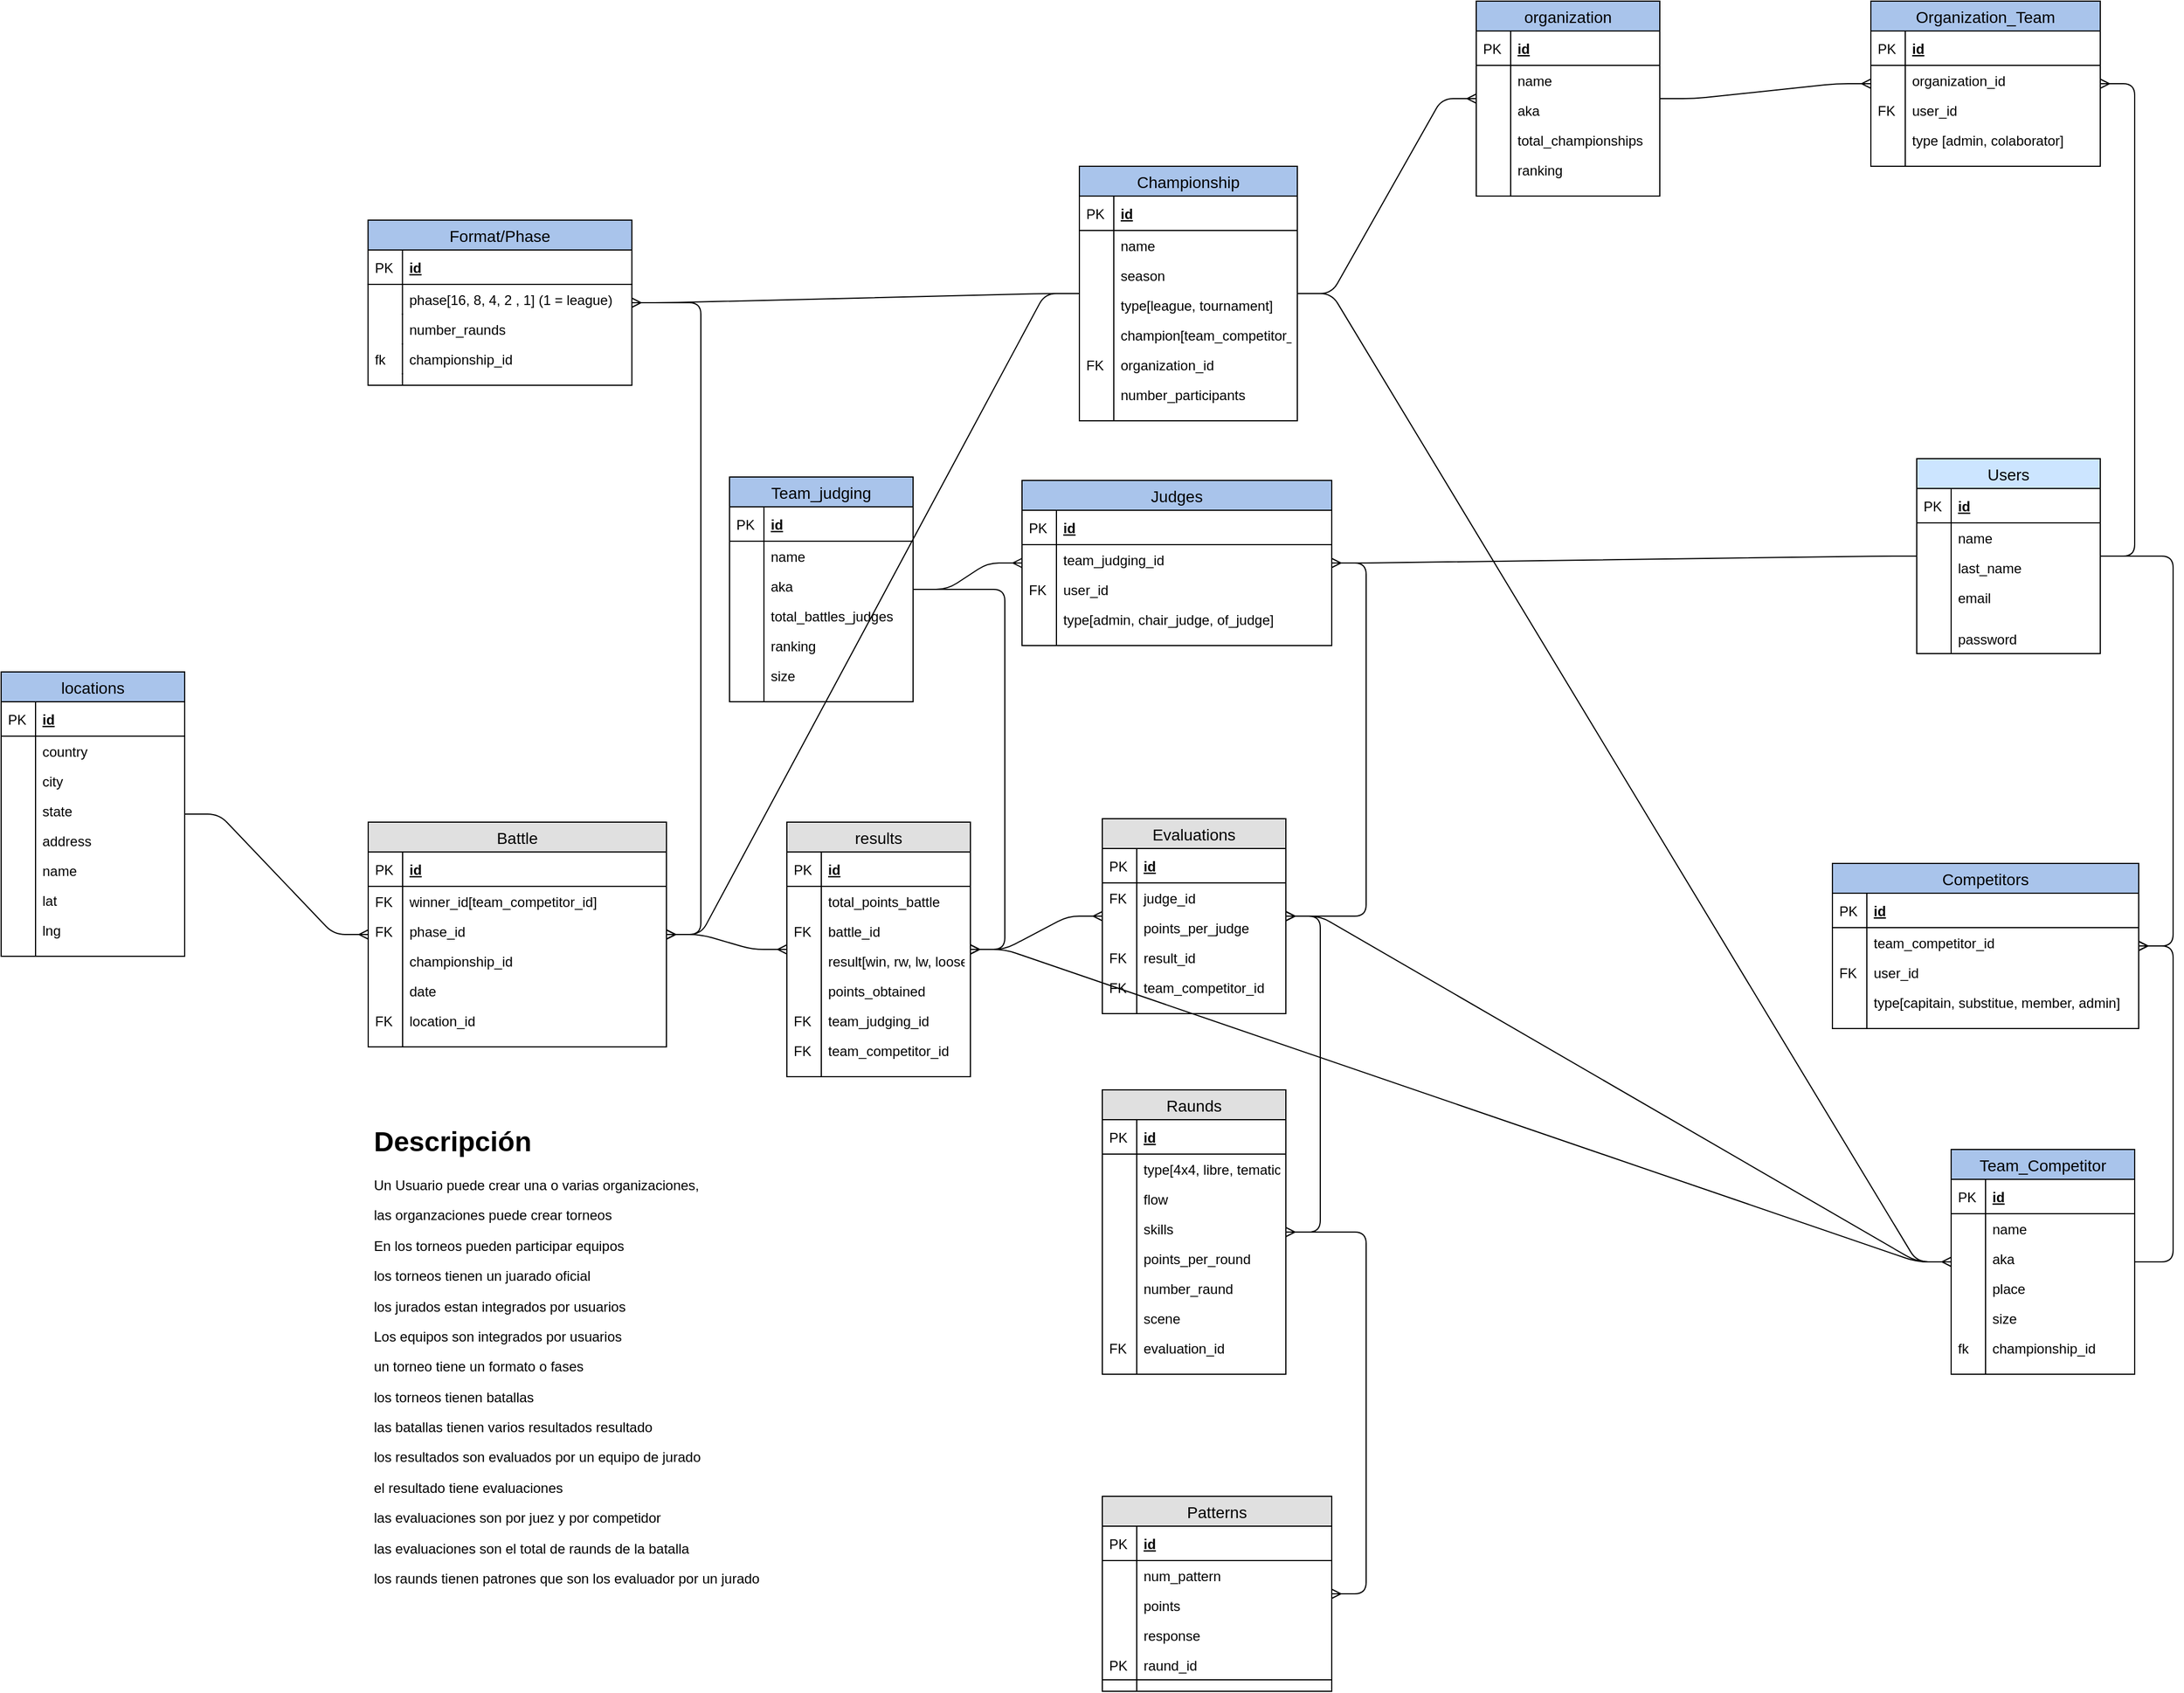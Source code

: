 <mxfile version="10.7.5" type="github"><diagram id="P_dayHBU7FzTQVLXTC37" name="Page-1"><mxGraphModel dx="1927" dy="1840" grid="1" gridSize="10" guides="1" tooltips="1" connect="1" arrows="1" fold="1" page="1" pageScale="1" pageWidth="827" pageHeight="1169" math="0" shadow="0"><root><mxCell id="0"/><mxCell id="1" parent="0"/><mxCell id="n6nYAA9s61_G65V7-W_G-1" value="Battle" style="swimlane;fontStyle=0;childLayout=stackLayout;horizontal=1;startSize=26;fillColor=#e0e0e0;horizontalStack=0;resizeParent=1;resizeParentMax=0;resizeLast=0;collapsible=1;marginBottom=0;swimlaneFillColor=#ffffff;align=center;fontSize=14;" parent="1" vertex="1"><mxGeometry x="-300" y="102" width="260" height="196" as="geometry"/></mxCell><mxCell id="n6nYAA9s61_G65V7-W_G-2" value="id" style="shape=partialRectangle;top=0;left=0;right=0;bottom=1;align=left;verticalAlign=middle;fillColor=none;spacingLeft=34;spacingRight=4;overflow=hidden;rotatable=0;points=[[0,0.5],[1,0.5]];portConstraint=eastwest;dropTarget=0;fontStyle=5;fontSize=12;" parent="n6nYAA9s61_G65V7-W_G-1" vertex="1"><mxGeometry y="26" width="260" height="30" as="geometry"/></mxCell><mxCell id="n6nYAA9s61_G65V7-W_G-3" value="PK" style="shape=partialRectangle;top=0;left=0;bottom=0;fillColor=none;align=left;verticalAlign=middle;spacingLeft=4;spacingRight=4;overflow=hidden;rotatable=0;points=[];portConstraint=eastwest;part=1;fontSize=12;" parent="n6nYAA9s61_G65V7-W_G-2" vertex="1" connectable="0"><mxGeometry width="30" height="30" as="geometry"/></mxCell><mxCell id="n6nYAA9s61_G65V7-W_G-6" value="winner_id[team_competitor_id]" style="shape=partialRectangle;top=0;left=0;right=0;bottom=0;align=left;verticalAlign=top;fillColor=none;spacingLeft=34;spacingRight=4;overflow=hidden;rotatable=0;points=[[0,0.5],[1,0.5]];portConstraint=eastwest;dropTarget=0;fontSize=12;" parent="n6nYAA9s61_G65V7-W_G-1" vertex="1"><mxGeometry y="56" width="260" height="26" as="geometry"/></mxCell><mxCell id="n6nYAA9s61_G65V7-W_G-7" value="FK" style="shape=partialRectangle;top=0;left=0;bottom=0;fillColor=none;align=left;verticalAlign=top;spacingLeft=4;spacingRight=4;overflow=hidden;rotatable=0;points=[];portConstraint=eastwest;part=1;fontSize=12;" parent="n6nYAA9s61_G65V7-W_G-6" vertex="1" connectable="0"><mxGeometry width="30" height="26" as="geometry"/></mxCell><mxCell id="n6nYAA9s61_G65V7-W_G-8" value="phase_id" style="shape=partialRectangle;top=0;left=0;right=0;bottom=0;align=left;verticalAlign=top;fillColor=none;spacingLeft=34;spacingRight=4;overflow=hidden;rotatable=0;points=[[0,0.5],[1,0.5]];portConstraint=eastwest;dropTarget=0;fontSize=12;" parent="n6nYAA9s61_G65V7-W_G-1" vertex="1"><mxGeometry y="82" width="260" height="26" as="geometry"/></mxCell><mxCell id="n6nYAA9s61_G65V7-W_G-9" value="FK" style="shape=partialRectangle;top=0;left=0;bottom=0;fillColor=none;align=left;verticalAlign=top;spacingLeft=4;spacingRight=4;overflow=hidden;rotatable=0;points=[];portConstraint=eastwest;part=1;fontSize=12;" parent="n6nYAA9s61_G65V7-W_G-8" vertex="1" connectable="0"><mxGeometry width="30" height="26" as="geometry"/></mxCell><mxCell id="f20lbLgUhImORJSfYMCj-64" value="championship_id" style="shape=partialRectangle;top=0;left=0;right=0;bottom=0;align=left;verticalAlign=top;fillColor=none;spacingLeft=34;spacingRight=4;overflow=hidden;rotatable=0;points=[[0,0.5],[1,0.5]];portConstraint=eastwest;dropTarget=0;fontSize=12;" parent="n6nYAA9s61_G65V7-W_G-1" vertex="1"><mxGeometry y="108" width="260" height="26" as="geometry"/></mxCell><mxCell id="f20lbLgUhImORJSfYMCj-65" value="" style="shape=partialRectangle;top=0;left=0;bottom=0;fillColor=none;align=left;verticalAlign=top;spacingLeft=4;spacingRight=4;overflow=hidden;rotatable=0;points=[];portConstraint=eastwest;part=1;fontSize=12;" parent="f20lbLgUhImORJSfYMCj-64" vertex="1" connectable="0"><mxGeometry width="30" height="26" as="geometry"/></mxCell><mxCell id="n6nYAA9s61_G65V7-W_G-92" value="date" style="shape=partialRectangle;top=0;left=0;right=0;bottom=0;align=left;verticalAlign=top;fillColor=none;spacingLeft=34;spacingRight=4;overflow=hidden;rotatable=0;points=[[0,0.5],[1,0.5]];portConstraint=eastwest;dropTarget=0;fontSize=12;" parent="n6nYAA9s61_G65V7-W_G-1" vertex="1"><mxGeometry y="134" width="260" height="26" as="geometry"/></mxCell><mxCell id="n6nYAA9s61_G65V7-W_G-93" value="" style="shape=partialRectangle;top=0;left=0;bottom=0;fillColor=none;align=left;verticalAlign=top;spacingLeft=4;spacingRight=4;overflow=hidden;rotatable=0;points=[];portConstraint=eastwest;part=1;fontSize=12;" parent="n6nYAA9s61_G65V7-W_G-92" vertex="1" connectable="0"><mxGeometry width="30" height="26" as="geometry"/></mxCell><mxCell id="QpjkjWIETk6w6QWfT9V4-2" value="location_id" style="shape=partialRectangle;top=0;left=0;right=0;bottom=0;align=left;verticalAlign=top;fillColor=none;spacingLeft=34;spacingRight=4;overflow=hidden;rotatable=0;points=[[0,0.5],[1,0.5]];portConstraint=eastwest;dropTarget=0;fontSize=12;" parent="n6nYAA9s61_G65V7-W_G-1" vertex="1"><mxGeometry y="160" width="260" height="26" as="geometry"/></mxCell><mxCell id="QpjkjWIETk6w6QWfT9V4-3" value="FK" style="shape=partialRectangle;top=0;left=0;bottom=0;fillColor=none;align=left;verticalAlign=top;spacingLeft=4;spacingRight=4;overflow=hidden;rotatable=0;points=[];portConstraint=eastwest;part=1;fontSize=12;" parent="QpjkjWIETk6w6QWfT9V4-2" vertex="1" connectable="0"><mxGeometry width="30" height="26" as="geometry"/></mxCell><mxCell id="n6nYAA9s61_G65V7-W_G-10" value="" style="shape=partialRectangle;top=0;left=0;right=0;bottom=0;align=left;verticalAlign=top;fillColor=none;spacingLeft=34;spacingRight=4;overflow=hidden;rotatable=0;points=[[0,0.5],[1,0.5]];portConstraint=eastwest;dropTarget=0;fontSize=12;" parent="n6nYAA9s61_G65V7-W_G-1" vertex="1"><mxGeometry y="186" width="260" height="10" as="geometry"/></mxCell><mxCell id="n6nYAA9s61_G65V7-W_G-11" value="" style="shape=partialRectangle;top=0;left=0;bottom=0;fillColor=none;align=left;verticalAlign=top;spacingLeft=4;spacingRight=4;overflow=hidden;rotatable=0;points=[];portConstraint=eastwest;part=1;fontSize=12;" parent="n6nYAA9s61_G65V7-W_G-10" vertex="1" connectable="0"><mxGeometry width="30" height="10" as="geometry"/></mxCell><mxCell id="n6nYAA9s61_G65V7-W_G-12" value="Users" style="swimlane;fontStyle=0;childLayout=stackLayout;horizontal=1;startSize=26;fillColor=#CCE5FF;horizontalStack=0;resizeParent=1;resizeParentMax=0;resizeLast=0;collapsible=1;marginBottom=0;swimlaneFillColor=#ffffff;align=center;fontSize=14;" parent="1" vertex="1"><mxGeometry x="1050" y="-215" width="160" height="170" as="geometry"/></mxCell><mxCell id="n6nYAA9s61_G65V7-W_G-13" value="id" style="shape=partialRectangle;top=0;left=0;right=0;bottom=1;align=left;verticalAlign=middle;fillColor=none;spacingLeft=34;spacingRight=4;overflow=hidden;rotatable=0;points=[[0,0.5],[1,0.5]];portConstraint=eastwest;dropTarget=0;fontStyle=5;fontSize=12;" parent="n6nYAA9s61_G65V7-W_G-12" vertex="1"><mxGeometry y="26" width="160" height="30" as="geometry"/></mxCell><mxCell id="n6nYAA9s61_G65V7-W_G-14" value="PK" style="shape=partialRectangle;top=0;left=0;bottom=0;fillColor=none;align=left;verticalAlign=middle;spacingLeft=4;spacingRight=4;overflow=hidden;rotatable=0;points=[];portConstraint=eastwest;part=1;fontSize=12;" parent="n6nYAA9s61_G65V7-W_G-13" vertex="1" connectable="0"><mxGeometry width="30" height="30" as="geometry"/></mxCell><mxCell id="n6nYAA9s61_G65V7-W_G-15" value="name" style="shape=partialRectangle;top=0;left=0;right=0;bottom=0;align=left;verticalAlign=top;fillColor=none;spacingLeft=34;spacingRight=4;overflow=hidden;rotatable=0;points=[[0,0.5],[1,0.5]];portConstraint=eastwest;dropTarget=0;fontSize=12;" parent="n6nYAA9s61_G65V7-W_G-12" vertex="1"><mxGeometry y="56" width="160" height="26" as="geometry"/></mxCell><mxCell id="n6nYAA9s61_G65V7-W_G-16" value="" style="shape=partialRectangle;top=0;left=0;bottom=0;fillColor=none;align=left;verticalAlign=top;spacingLeft=4;spacingRight=4;overflow=hidden;rotatable=0;points=[];portConstraint=eastwest;part=1;fontSize=12;" parent="n6nYAA9s61_G65V7-W_G-15" vertex="1" connectable="0"><mxGeometry width="30" height="26" as="geometry"/></mxCell><mxCell id="n6nYAA9s61_G65V7-W_G-17" value="last_name" style="shape=partialRectangle;top=0;left=0;right=0;bottom=0;align=left;verticalAlign=top;fillColor=none;spacingLeft=34;spacingRight=4;overflow=hidden;rotatable=0;points=[[0,0.5],[1,0.5]];portConstraint=eastwest;dropTarget=0;fontSize=12;" parent="n6nYAA9s61_G65V7-W_G-12" vertex="1"><mxGeometry y="82" width="160" height="26" as="geometry"/></mxCell><mxCell id="n6nYAA9s61_G65V7-W_G-18" value="" style="shape=partialRectangle;top=0;left=0;bottom=0;fillColor=none;align=left;verticalAlign=top;spacingLeft=4;spacingRight=4;overflow=hidden;rotatable=0;points=[];portConstraint=eastwest;part=1;fontSize=12;" parent="n6nYAA9s61_G65V7-W_G-17" vertex="1" connectable="0"><mxGeometry width="30" height="26" as="geometry"/></mxCell><mxCell id="n6nYAA9s61_G65V7-W_G-19" value="email" style="shape=partialRectangle;top=0;left=0;right=0;bottom=0;align=left;verticalAlign=top;fillColor=none;spacingLeft=34;spacingRight=4;overflow=hidden;rotatable=0;points=[[0,0.5],[1,0.5]];portConstraint=eastwest;dropTarget=0;fontSize=12;" parent="n6nYAA9s61_G65V7-W_G-12" vertex="1"><mxGeometry y="108" width="160" height="26" as="geometry"/></mxCell><mxCell id="n6nYAA9s61_G65V7-W_G-20" value="" style="shape=partialRectangle;top=0;left=0;bottom=0;fillColor=none;align=left;verticalAlign=top;spacingLeft=4;spacingRight=4;overflow=hidden;rotatable=0;points=[];portConstraint=eastwest;part=1;fontSize=12;" parent="n6nYAA9s61_G65V7-W_G-19" vertex="1" connectable="0"><mxGeometry width="30" height="26" as="geometry"/></mxCell><mxCell id="n6nYAA9s61_G65V7-W_G-21" value="" style="shape=partialRectangle;top=0;left=0;right=0;bottom=0;align=left;verticalAlign=top;fillColor=none;spacingLeft=34;spacingRight=4;overflow=hidden;rotatable=0;points=[[0,0.5],[1,0.5]];portConstraint=eastwest;dropTarget=0;fontSize=12;" parent="n6nYAA9s61_G65V7-W_G-12" vertex="1"><mxGeometry y="134" width="160" height="10" as="geometry"/></mxCell><mxCell id="n6nYAA9s61_G65V7-W_G-22" value="" style="shape=partialRectangle;top=0;left=0;bottom=0;fillColor=none;align=left;verticalAlign=top;spacingLeft=4;spacingRight=4;overflow=hidden;rotatable=0;points=[];portConstraint=eastwest;part=1;fontSize=12;" parent="n6nYAA9s61_G65V7-W_G-21" vertex="1" connectable="0"><mxGeometry width="30" height="10" as="geometry"/></mxCell><mxCell id="n6nYAA9s61_G65V7-W_G-88" value="password" style="shape=partialRectangle;top=0;left=0;right=0;bottom=0;align=left;verticalAlign=top;fillColor=none;spacingLeft=34;spacingRight=4;overflow=hidden;rotatable=0;points=[[0,0.5],[1,0.5]];portConstraint=eastwest;dropTarget=0;fontSize=12;" parent="n6nYAA9s61_G65V7-W_G-12" vertex="1"><mxGeometry y="144" width="160" height="26" as="geometry"/></mxCell><mxCell id="n6nYAA9s61_G65V7-W_G-89" value="" style="shape=partialRectangle;top=0;left=0;bottom=0;fillColor=none;align=left;verticalAlign=top;spacingLeft=4;spacingRight=4;overflow=hidden;rotatable=0;points=[];portConstraint=eastwest;part=1;fontSize=12;" parent="n6nYAA9s61_G65V7-W_G-88" vertex="1" connectable="0"><mxGeometry width="30" height="26" as="geometry"/></mxCell><mxCell id="n6nYAA9s61_G65V7-W_G-23" value="Evaluations" style="swimlane;fontStyle=0;childLayout=stackLayout;horizontal=1;startSize=26;fillColor=#e0e0e0;horizontalStack=0;resizeParent=1;resizeParentMax=0;resizeLast=0;collapsible=1;marginBottom=0;swimlaneFillColor=#ffffff;align=center;fontSize=14;" parent="1" vertex="1"><mxGeometry x="340" y="99" width="160" height="170" as="geometry"/></mxCell><mxCell id="n6nYAA9s61_G65V7-W_G-24" value="id" style="shape=partialRectangle;top=0;left=0;right=0;bottom=1;align=left;verticalAlign=middle;fillColor=none;spacingLeft=34;spacingRight=4;overflow=hidden;rotatable=0;points=[[0,0.5],[1,0.5]];portConstraint=eastwest;dropTarget=0;fontStyle=5;fontSize=12;" parent="n6nYAA9s61_G65V7-W_G-23" vertex="1"><mxGeometry y="26" width="160" height="30" as="geometry"/></mxCell><mxCell id="n6nYAA9s61_G65V7-W_G-25" value="PK" style="shape=partialRectangle;top=0;left=0;bottom=0;fillColor=none;align=left;verticalAlign=middle;spacingLeft=4;spacingRight=4;overflow=hidden;rotatable=0;points=[];portConstraint=eastwest;part=1;fontSize=12;" parent="n6nYAA9s61_G65V7-W_G-24" vertex="1" connectable="0"><mxGeometry width="30" height="30" as="geometry"/></mxCell><mxCell id="n6nYAA9s61_G65V7-W_G-40" value="judge_id" style="shape=partialRectangle;top=0;left=0;right=0;bottom=0;align=left;verticalAlign=top;fillColor=none;spacingLeft=34;spacingRight=4;overflow=hidden;rotatable=0;points=[[0,0.5],[1,0.5]];portConstraint=eastwest;dropTarget=0;fontSize=12;" parent="n6nYAA9s61_G65V7-W_G-23" vertex="1"><mxGeometry y="56" width="160" height="26" as="geometry"/></mxCell><mxCell id="n6nYAA9s61_G65V7-W_G-41" value="FK" style="shape=partialRectangle;top=0;left=0;bottom=0;fillColor=none;align=left;verticalAlign=top;spacingLeft=4;spacingRight=4;overflow=hidden;rotatable=0;points=[];portConstraint=eastwest;part=1;fontSize=12;" parent="n6nYAA9s61_G65V7-W_G-40" vertex="1" connectable="0"><mxGeometry width="30" height="26" as="geometry"/></mxCell><mxCell id="n6nYAA9s61_G65V7-W_G-46" value="points_per_judge" style="shape=partialRectangle;top=0;left=0;right=0;bottom=0;align=left;verticalAlign=top;fillColor=none;spacingLeft=34;spacingRight=4;overflow=hidden;rotatable=0;points=[[0,0.5],[1,0.5]];portConstraint=eastwest;dropTarget=0;fontSize=12;" parent="n6nYAA9s61_G65V7-W_G-23" vertex="1"><mxGeometry y="82" width="160" height="26" as="geometry"/></mxCell><mxCell id="n6nYAA9s61_G65V7-W_G-47" value="" style="shape=partialRectangle;top=0;left=0;bottom=0;fillColor=none;align=left;verticalAlign=top;spacingLeft=4;spacingRight=4;overflow=hidden;rotatable=0;points=[];portConstraint=eastwest;part=1;fontSize=12;" parent="n6nYAA9s61_G65V7-W_G-46" vertex="1" connectable="0"><mxGeometry width="30" height="26" as="geometry"/></mxCell><mxCell id="n6nYAA9s61_G65V7-W_G-42" value="result_id" style="shape=partialRectangle;top=0;left=0;right=0;bottom=0;align=left;verticalAlign=top;fillColor=none;spacingLeft=34;spacingRight=4;overflow=hidden;rotatable=0;points=[[0,0.5],[1,0.5]];portConstraint=eastwest;dropTarget=0;fontSize=12;" parent="n6nYAA9s61_G65V7-W_G-23" vertex="1"><mxGeometry y="108" width="160" height="26" as="geometry"/></mxCell><mxCell id="n6nYAA9s61_G65V7-W_G-43" value="FK" style="shape=partialRectangle;top=0;left=0;bottom=0;fillColor=none;align=left;verticalAlign=top;spacingLeft=4;spacingRight=4;overflow=hidden;rotatable=0;points=[];portConstraint=eastwest;part=1;fontSize=12;" parent="n6nYAA9s61_G65V7-W_G-42" vertex="1" connectable="0"><mxGeometry width="30" height="26" as="geometry"/></mxCell><mxCell id="_Si_0E2avmkI2tR9PADW-6" value="team_competitor_id" style="shape=partialRectangle;top=0;left=0;right=0;bottom=0;align=left;verticalAlign=top;fillColor=none;spacingLeft=34;spacingRight=4;overflow=hidden;rotatable=0;points=[[0,0.5],[1,0.5]];portConstraint=eastwest;dropTarget=0;fontSize=12;" parent="n6nYAA9s61_G65V7-W_G-23" vertex="1"><mxGeometry y="134" width="160" height="26" as="geometry"/></mxCell><mxCell id="_Si_0E2avmkI2tR9PADW-7" value="FK" style="shape=partialRectangle;top=0;left=0;bottom=0;fillColor=none;align=left;verticalAlign=top;spacingLeft=4;spacingRight=4;overflow=hidden;rotatable=0;points=[];portConstraint=eastwest;part=1;fontSize=12;" parent="_Si_0E2avmkI2tR9PADW-6" vertex="1" connectable="0"><mxGeometry width="30" height="26" as="geometry"/></mxCell><mxCell id="n6nYAA9s61_G65V7-W_G-32" value="" style="shape=partialRectangle;top=0;left=0;right=0;bottom=0;align=left;verticalAlign=top;fillColor=none;spacingLeft=34;spacingRight=4;overflow=hidden;rotatable=0;points=[[0,0.5],[1,0.5]];portConstraint=eastwest;dropTarget=0;fontSize=12;" parent="n6nYAA9s61_G65V7-W_G-23" vertex="1"><mxGeometry y="160" width="160" height="10" as="geometry"/></mxCell><mxCell id="n6nYAA9s61_G65V7-W_G-33" value="" style="shape=partialRectangle;top=0;left=0;bottom=0;fillColor=none;align=left;verticalAlign=top;spacingLeft=4;spacingRight=4;overflow=hidden;rotatable=0;points=[];portConstraint=eastwest;part=1;fontSize=12;" parent="n6nYAA9s61_G65V7-W_G-32" vertex="1" connectable="0"><mxGeometry width="30" height="10" as="geometry"/></mxCell><mxCell id="n6nYAA9s61_G65V7-W_G-34" value="" style="edgeStyle=entityRelationEdgeStyle;fontSize=12;html=1;endArrow=ERmany;" parent="1" source="n6nYAA9s61_G65V7-W_G-1" target="_Si_0E2avmkI2tR9PADW-1" edge="1"><mxGeometry width="100" height="100" relative="1" as="geometry"><mxPoint x="110" y="560" as="sourcePoint"/><mxPoint x="210" y="460" as="targetPoint"/></mxGeometry></mxCell><mxCell id="n6nYAA9s61_G65V7-W_G-35" value="Raunds" style="swimlane;fontStyle=0;childLayout=stackLayout;horizontal=1;startSize=26;fillColor=#e0e0e0;horizontalStack=0;resizeParent=1;resizeParentMax=0;resizeLast=0;collapsible=1;marginBottom=0;swimlaneFillColor=#ffffff;align=center;fontSize=14;" parent="1" vertex="1"><mxGeometry x="340" y="335.5" width="160" height="248" as="geometry"/></mxCell><mxCell id="n6nYAA9s61_G65V7-W_G-36" value="id" style="shape=partialRectangle;top=0;left=0;right=0;bottom=1;align=left;verticalAlign=middle;fillColor=none;spacingLeft=34;spacingRight=4;overflow=hidden;rotatable=0;points=[[0,0.5],[1,0.5]];portConstraint=eastwest;dropTarget=0;fontStyle=5;fontSize=12;" parent="n6nYAA9s61_G65V7-W_G-35" vertex="1"><mxGeometry y="26" width="160" height="30" as="geometry"/></mxCell><mxCell id="n6nYAA9s61_G65V7-W_G-37" value="PK" style="shape=partialRectangle;top=0;left=0;bottom=0;fillColor=none;align=left;verticalAlign=middle;spacingLeft=4;spacingRight=4;overflow=hidden;rotatable=0;points=[];portConstraint=eastwest;part=1;fontSize=12;" parent="n6nYAA9s61_G65V7-W_G-36" vertex="1" connectable="0"><mxGeometry width="30" height="30" as="geometry"/></mxCell><mxCell id="n6nYAA9s61_G65V7-W_G-38" value="type[4x4, libre, tematica]" style="shape=partialRectangle;top=0;left=0;right=0;bottom=0;align=left;verticalAlign=top;fillColor=none;spacingLeft=34;spacingRight=4;overflow=hidden;rotatable=0;points=[[0,0.5],[1,0.5]];portConstraint=eastwest;dropTarget=0;fontSize=12;" parent="n6nYAA9s61_G65V7-W_G-35" vertex="1"><mxGeometry y="56" width="160" height="26" as="geometry"/></mxCell><mxCell id="n6nYAA9s61_G65V7-W_G-39" value="" style="shape=partialRectangle;top=0;left=0;bottom=0;fillColor=none;align=left;verticalAlign=top;spacingLeft=4;spacingRight=4;overflow=hidden;rotatable=0;points=[];portConstraint=eastwest;part=1;fontSize=12;" parent="n6nYAA9s61_G65V7-W_G-38" vertex="1" connectable="0"><mxGeometry width="30" height="26" as="geometry"/></mxCell><mxCell id="n6nYAA9s61_G65V7-W_G-55" value="flow" style="shape=partialRectangle;top=0;left=0;right=0;bottom=0;align=left;verticalAlign=top;fillColor=none;spacingLeft=34;spacingRight=4;overflow=hidden;rotatable=0;points=[[0,0.5],[1,0.5]];portConstraint=eastwest;dropTarget=0;fontSize=12;" parent="n6nYAA9s61_G65V7-W_G-35" vertex="1"><mxGeometry y="82" width="160" height="26" as="geometry"/></mxCell><mxCell id="n6nYAA9s61_G65V7-W_G-56" value="" style="shape=partialRectangle;top=0;left=0;bottom=0;fillColor=none;align=left;verticalAlign=top;spacingLeft=4;spacingRight=4;overflow=hidden;rotatable=0;points=[];portConstraint=eastwest;part=1;fontSize=12;" parent="n6nYAA9s61_G65V7-W_G-55" vertex="1" connectable="0"><mxGeometry width="30" height="26" as="geometry"/></mxCell><mxCell id="n6nYAA9s61_G65V7-W_G-59" value="skills" style="shape=partialRectangle;top=0;left=0;right=0;bottom=0;align=left;verticalAlign=top;fillColor=none;spacingLeft=34;spacingRight=4;overflow=hidden;rotatable=0;points=[[0,0.5],[1,0.5]];portConstraint=eastwest;dropTarget=0;fontSize=12;" parent="n6nYAA9s61_G65V7-W_G-35" vertex="1"><mxGeometry y="108" width="160" height="26" as="geometry"/></mxCell><mxCell id="n6nYAA9s61_G65V7-W_G-60" value="" style="shape=partialRectangle;top=0;left=0;bottom=0;fillColor=none;align=left;verticalAlign=top;spacingLeft=4;spacingRight=4;overflow=hidden;rotatable=0;points=[];portConstraint=eastwest;part=1;fontSize=12;" parent="n6nYAA9s61_G65V7-W_G-59" vertex="1" connectable="0"><mxGeometry width="30" height="26" as="geometry"/></mxCell><mxCell id="n6nYAA9s61_G65V7-W_G-67" value="points_per_round" style="shape=partialRectangle;top=0;left=0;right=0;bottom=0;align=left;verticalAlign=top;fillColor=none;spacingLeft=34;spacingRight=4;overflow=hidden;rotatable=0;points=[[0,0.5],[1,0.5]];portConstraint=eastwest;dropTarget=0;fontSize=12;" parent="n6nYAA9s61_G65V7-W_G-35" vertex="1"><mxGeometry y="134" width="160" height="26" as="geometry"/></mxCell><mxCell id="n6nYAA9s61_G65V7-W_G-68" value="" style="shape=partialRectangle;top=0;left=0;bottom=0;fillColor=none;align=left;verticalAlign=top;spacingLeft=4;spacingRight=4;overflow=hidden;rotatable=0;points=[];portConstraint=eastwest;part=1;fontSize=12;" parent="n6nYAA9s61_G65V7-W_G-67" vertex="1" connectable="0"><mxGeometry width="30" height="26" as="geometry"/></mxCell><mxCell id="f20lbLgUhImORJSfYMCj-5" value="number_raund" style="shape=partialRectangle;top=0;left=0;right=0;bottom=0;align=left;verticalAlign=top;fillColor=none;spacingLeft=34;spacingRight=4;overflow=hidden;rotatable=0;points=[[0,0.5],[1,0.5]];portConstraint=eastwest;dropTarget=0;fontSize=12;" parent="n6nYAA9s61_G65V7-W_G-35" vertex="1"><mxGeometry y="160" width="160" height="26" as="geometry"/></mxCell><mxCell id="f20lbLgUhImORJSfYMCj-6" value="" style="shape=partialRectangle;top=0;left=0;bottom=0;fillColor=none;align=left;verticalAlign=top;spacingLeft=4;spacingRight=4;overflow=hidden;rotatable=0;points=[];portConstraint=eastwest;part=1;fontSize=12;" parent="f20lbLgUhImORJSfYMCj-5" vertex="1" connectable="0"><mxGeometry width="30" height="26" as="geometry"/></mxCell><mxCell id="n6nYAA9s61_G65V7-W_G-61" value="scene" style="shape=partialRectangle;top=0;left=0;right=0;bottom=0;align=left;verticalAlign=top;fillColor=none;spacingLeft=34;spacingRight=4;overflow=hidden;rotatable=0;points=[[0,0.5],[1,0.5]];portConstraint=eastwest;dropTarget=0;fontSize=12;" parent="n6nYAA9s61_G65V7-W_G-35" vertex="1"><mxGeometry y="186" width="160" height="26" as="geometry"/></mxCell><mxCell id="n6nYAA9s61_G65V7-W_G-62" value="" style="shape=partialRectangle;top=0;left=0;bottom=0;fillColor=none;align=left;verticalAlign=top;spacingLeft=4;spacingRight=4;overflow=hidden;rotatable=0;points=[];portConstraint=eastwest;part=1;fontSize=12;" parent="n6nYAA9s61_G65V7-W_G-61" vertex="1" connectable="0"><mxGeometry width="30" height="26" as="geometry"/></mxCell><mxCell id="n6nYAA9s61_G65V7-W_G-84" value="evaluation_id" style="shape=partialRectangle;top=0;left=0;right=0;bottom=0;align=left;verticalAlign=top;fillColor=none;spacingLeft=34;spacingRight=4;overflow=hidden;rotatable=0;points=[[0,0.5],[1,0.5]];portConstraint=eastwest;dropTarget=0;fontSize=12;" parent="n6nYAA9s61_G65V7-W_G-35" vertex="1"><mxGeometry y="212" width="160" height="26" as="geometry"/></mxCell><mxCell id="n6nYAA9s61_G65V7-W_G-85" value="FK" style="shape=partialRectangle;top=0;left=0;bottom=0;fillColor=none;align=left;verticalAlign=top;spacingLeft=4;spacingRight=4;overflow=hidden;rotatable=0;points=[];portConstraint=eastwest;part=1;fontSize=12;" parent="n6nYAA9s61_G65V7-W_G-84" vertex="1" connectable="0"><mxGeometry width="30" height="26" as="geometry"/></mxCell><mxCell id="n6nYAA9s61_G65V7-W_G-44" value="" style="shape=partialRectangle;top=0;left=0;right=0;bottom=0;align=left;verticalAlign=top;fillColor=none;spacingLeft=34;spacingRight=4;overflow=hidden;rotatable=0;points=[[0,0.5],[1,0.5]];portConstraint=eastwest;dropTarget=0;fontSize=12;" parent="n6nYAA9s61_G65V7-W_G-35" vertex="1"><mxGeometry y="238" width="160" height="10" as="geometry"/></mxCell><mxCell id="n6nYAA9s61_G65V7-W_G-45" value="" style="shape=partialRectangle;top=0;left=0;bottom=0;fillColor=none;align=left;verticalAlign=top;spacingLeft=4;spacingRight=4;overflow=hidden;rotatable=0;points=[];portConstraint=eastwest;part=1;fontSize=12;" parent="n6nYAA9s61_G65V7-W_G-44" vertex="1" connectable="0"><mxGeometry width="30" height="10" as="geometry"/></mxCell><mxCell id="n6nYAA9s61_G65V7-W_G-48" value="Patterns" style="swimlane;fontStyle=0;childLayout=stackLayout;horizontal=1;startSize=26;fillColor=#e0e0e0;horizontalStack=0;resizeParent=1;resizeParentMax=0;resizeLast=0;collapsible=1;marginBottom=0;swimlaneFillColor=#ffffff;align=center;fontSize=14;" parent="1" vertex="1"><mxGeometry x="340" y="690" width="200" height="170" as="geometry"/></mxCell><mxCell id="n6nYAA9s61_G65V7-W_G-49" value="id" style="shape=partialRectangle;top=0;left=0;right=0;bottom=1;align=left;verticalAlign=middle;fillColor=none;spacingLeft=34;spacingRight=4;overflow=hidden;rotatable=0;points=[[0,0.5],[1,0.5]];portConstraint=eastwest;dropTarget=0;fontStyle=5;fontSize=12;" parent="n6nYAA9s61_G65V7-W_G-48" vertex="1"><mxGeometry y="26" width="200" height="30" as="geometry"/></mxCell><mxCell id="n6nYAA9s61_G65V7-W_G-50" value="PK" style="shape=partialRectangle;top=0;left=0;bottom=0;fillColor=none;align=left;verticalAlign=middle;spacingLeft=4;spacingRight=4;overflow=hidden;rotatable=0;points=[];portConstraint=eastwest;part=1;fontSize=12;" parent="n6nYAA9s61_G65V7-W_G-49" vertex="1" connectable="0"><mxGeometry width="30" height="30" as="geometry"/></mxCell><mxCell id="n6nYAA9s61_G65V7-W_G-51" value="num_pattern" style="shape=partialRectangle;top=0;left=0;right=0;bottom=0;align=left;verticalAlign=top;fillColor=none;spacingLeft=34;spacingRight=4;overflow=hidden;rotatable=0;points=[[0,0.5],[1,0.5]];portConstraint=eastwest;dropTarget=0;fontSize=12;" parent="n6nYAA9s61_G65V7-W_G-48" vertex="1"><mxGeometry y="56" width="200" height="26" as="geometry"/></mxCell><mxCell id="n6nYAA9s61_G65V7-W_G-52" value="" style="shape=partialRectangle;top=0;left=0;bottom=0;fillColor=none;align=left;verticalAlign=top;spacingLeft=4;spacingRight=4;overflow=hidden;rotatable=0;points=[];portConstraint=eastwest;part=1;fontSize=12;" parent="n6nYAA9s61_G65V7-W_G-51" vertex="1" connectable="0"><mxGeometry width="30" height="26" as="geometry"/></mxCell><mxCell id="n6nYAA9s61_G65V7-W_G-53" value="points" style="shape=partialRectangle;top=0;left=0;right=0;bottom=0;align=left;verticalAlign=top;fillColor=none;spacingLeft=34;spacingRight=4;overflow=hidden;rotatable=0;points=[[0,0.5],[1,0.5]];portConstraint=eastwest;dropTarget=0;fontSize=12;" parent="n6nYAA9s61_G65V7-W_G-48" vertex="1"><mxGeometry y="82" width="200" height="26" as="geometry"/></mxCell><mxCell id="n6nYAA9s61_G65V7-W_G-54" value="" style="shape=partialRectangle;top=0;left=0;bottom=0;fillColor=none;align=left;verticalAlign=top;spacingLeft=4;spacingRight=4;overflow=hidden;rotatable=0;points=[];portConstraint=eastwest;part=1;fontSize=12;" parent="n6nYAA9s61_G65V7-W_G-53" vertex="1" connectable="0"><mxGeometry width="30" height="26" as="geometry"/></mxCell><mxCell id="n6nYAA9s61_G65V7-W_G-63" value="response" style="shape=partialRectangle;top=0;left=0;right=0;bottom=0;align=left;verticalAlign=top;fillColor=none;spacingLeft=34;spacingRight=4;overflow=hidden;rotatable=0;points=[[0,0.5],[1,0.5]];portConstraint=eastwest;dropTarget=0;fontSize=12;" parent="n6nYAA9s61_G65V7-W_G-48" vertex="1"><mxGeometry y="108" width="200" height="26" as="geometry"/></mxCell><mxCell id="n6nYAA9s61_G65V7-W_G-64" value="" style="shape=partialRectangle;top=0;left=0;bottom=0;fillColor=none;align=left;verticalAlign=top;spacingLeft=4;spacingRight=4;overflow=hidden;rotatable=0;points=[];portConstraint=eastwest;part=1;fontSize=12;" parent="n6nYAA9s61_G65V7-W_G-63" vertex="1" connectable="0"><mxGeometry width="30" height="26" as="geometry"/></mxCell><mxCell id="n6nYAA9s61_G65V7-W_G-65" value="raund_id" style="shape=partialRectangle;top=0;left=0;right=0;bottom=1;align=left;verticalAlign=top;fillColor=none;spacingLeft=34;spacingRight=4;overflow=hidden;rotatable=0;points=[[0,0.5],[1,0.5]];portConstraint=eastwest;dropTarget=0;fontSize=12;" parent="n6nYAA9s61_G65V7-W_G-48" vertex="1"><mxGeometry y="134" width="200" height="26" as="geometry"/></mxCell><mxCell id="n6nYAA9s61_G65V7-W_G-66" value="PK" style="shape=partialRectangle;top=0;left=0;bottom=0;fillColor=none;align=left;verticalAlign=top;spacingLeft=4;spacingRight=4;overflow=hidden;rotatable=0;points=[];portConstraint=eastwest;part=1;fontSize=12;" parent="n6nYAA9s61_G65V7-W_G-65" vertex="1" connectable="0"><mxGeometry width="30" height="26" as="geometry"/></mxCell><mxCell id="n6nYAA9s61_G65V7-W_G-57" value="" style="shape=partialRectangle;top=0;left=0;right=0;bottom=0;align=left;verticalAlign=top;fillColor=none;spacingLeft=34;spacingRight=4;overflow=hidden;rotatable=0;points=[[0,0.5],[1,0.5]];portConstraint=eastwest;dropTarget=0;fontSize=12;" parent="n6nYAA9s61_G65V7-W_G-48" vertex="1"><mxGeometry y="160" width="200" height="10" as="geometry"/></mxCell><mxCell id="n6nYAA9s61_G65V7-W_G-58" value="" style="shape=partialRectangle;top=0;left=0;bottom=0;fillColor=none;align=left;verticalAlign=top;spacingLeft=4;spacingRight=4;overflow=hidden;rotatable=0;points=[];portConstraint=eastwest;part=1;fontSize=12;" parent="n6nYAA9s61_G65V7-W_G-57" vertex="1" connectable="0"><mxGeometry width="30" height="10" as="geometry"/></mxCell><mxCell id="n6nYAA9s61_G65V7-W_G-69" value="Team_judging" style="swimlane;fontStyle=0;childLayout=stackLayout;horizontal=1;startSize=26;fillColor=#A9C4EB;horizontalStack=0;resizeParent=1;resizeParentMax=0;resizeLast=0;collapsible=1;marginBottom=0;swimlaneFillColor=#ffffff;align=center;fontSize=14;" parent="1" vertex="1"><mxGeometry x="15" y="-199" width="160" height="196" as="geometry"/></mxCell><mxCell id="n6nYAA9s61_G65V7-W_G-70" value="id" style="shape=partialRectangle;top=0;left=0;right=0;bottom=1;align=left;verticalAlign=middle;fillColor=none;spacingLeft=34;spacingRight=4;overflow=hidden;rotatable=0;points=[[0,0.5],[1,0.5]];portConstraint=eastwest;dropTarget=0;fontStyle=5;fontSize=12;" parent="n6nYAA9s61_G65V7-W_G-69" vertex="1"><mxGeometry y="26" width="160" height="30" as="geometry"/></mxCell><mxCell id="n6nYAA9s61_G65V7-W_G-71" value="PK" style="shape=partialRectangle;top=0;left=0;bottom=0;fillColor=none;align=left;verticalAlign=middle;spacingLeft=4;spacingRight=4;overflow=hidden;rotatable=0;points=[];portConstraint=eastwest;part=1;fontSize=12;" parent="n6nYAA9s61_G65V7-W_G-70" vertex="1" connectable="0"><mxGeometry width="30" height="30" as="geometry"/></mxCell><mxCell id="n6nYAA9s61_G65V7-W_G-72" value="name" style="shape=partialRectangle;top=0;left=0;right=0;bottom=0;align=left;verticalAlign=top;fillColor=none;spacingLeft=34;spacingRight=4;overflow=hidden;rotatable=0;points=[[0,0.5],[1,0.5]];portConstraint=eastwest;dropTarget=0;fontSize=12;" parent="n6nYAA9s61_G65V7-W_G-69" vertex="1"><mxGeometry y="56" width="160" height="26" as="geometry"/></mxCell><mxCell id="n6nYAA9s61_G65V7-W_G-73" value="" style="shape=partialRectangle;top=0;left=0;bottom=0;fillColor=none;align=left;verticalAlign=top;spacingLeft=4;spacingRight=4;overflow=hidden;rotatable=0;points=[];portConstraint=eastwest;part=1;fontSize=12;" parent="n6nYAA9s61_G65V7-W_G-72" vertex="1" connectable="0"><mxGeometry width="30" height="26" as="geometry"/></mxCell><mxCell id="n6nYAA9s61_G65V7-W_G-74" value="aka" style="shape=partialRectangle;top=0;left=0;right=0;bottom=0;align=left;verticalAlign=top;fillColor=none;spacingLeft=34;spacingRight=4;overflow=hidden;rotatable=0;points=[[0,0.5],[1,0.5]];portConstraint=eastwest;dropTarget=0;fontSize=12;" parent="n6nYAA9s61_G65V7-W_G-69" vertex="1"><mxGeometry y="82" width="160" height="26" as="geometry"/></mxCell><mxCell id="n6nYAA9s61_G65V7-W_G-75" value="" style="shape=partialRectangle;top=0;left=0;bottom=0;fillColor=none;align=left;verticalAlign=top;spacingLeft=4;spacingRight=4;overflow=hidden;rotatable=0;points=[];portConstraint=eastwest;part=1;fontSize=12;" parent="n6nYAA9s61_G65V7-W_G-74" vertex="1" connectable="0"><mxGeometry width="30" height="26" as="geometry"/></mxCell><mxCell id="n6nYAA9s61_G65V7-W_G-76" value="total_battles_judges" style="shape=partialRectangle;top=0;left=0;right=0;bottom=0;align=left;verticalAlign=top;fillColor=none;spacingLeft=34;spacingRight=4;overflow=hidden;rotatable=0;points=[[0,0.5],[1,0.5]];portConstraint=eastwest;dropTarget=0;fontSize=12;" parent="n6nYAA9s61_G65V7-W_G-69" vertex="1"><mxGeometry y="108" width="160" height="26" as="geometry"/></mxCell><mxCell id="n6nYAA9s61_G65V7-W_G-77" value="" style="shape=partialRectangle;top=0;left=0;bottom=0;fillColor=none;align=left;verticalAlign=top;spacingLeft=4;spacingRight=4;overflow=hidden;rotatable=0;points=[];portConstraint=eastwest;part=1;fontSize=12;" parent="n6nYAA9s61_G65V7-W_G-76" vertex="1" connectable="0"><mxGeometry width="30" height="26" as="geometry"/></mxCell><mxCell id="n6nYAA9s61_G65V7-W_G-80" value="ranking" style="shape=partialRectangle;top=0;left=0;right=0;bottom=0;align=left;verticalAlign=top;fillColor=none;spacingLeft=34;spacingRight=4;overflow=hidden;rotatable=0;points=[[0,0.5],[1,0.5]];portConstraint=eastwest;dropTarget=0;fontSize=12;" parent="n6nYAA9s61_G65V7-W_G-69" vertex="1"><mxGeometry y="134" width="160" height="26" as="geometry"/></mxCell><mxCell id="n6nYAA9s61_G65V7-W_G-81" value="" style="shape=partialRectangle;top=0;left=0;bottom=0;fillColor=none;align=left;verticalAlign=top;spacingLeft=4;spacingRight=4;overflow=hidden;rotatable=0;points=[];portConstraint=eastwest;part=1;fontSize=12;" parent="n6nYAA9s61_G65V7-W_G-80" vertex="1" connectable="0"><mxGeometry width="30" height="26" as="geometry"/></mxCell><mxCell id="f20lbLgUhImORJSfYMCj-7" value="size" style="shape=partialRectangle;top=0;left=0;right=0;bottom=0;align=left;verticalAlign=top;fillColor=none;spacingLeft=34;spacingRight=4;overflow=hidden;rotatable=0;points=[[0,0.5],[1,0.5]];portConstraint=eastwest;dropTarget=0;fontSize=12;" parent="n6nYAA9s61_G65V7-W_G-69" vertex="1"><mxGeometry y="160" width="160" height="26" as="geometry"/></mxCell><mxCell id="f20lbLgUhImORJSfYMCj-8" value="" style="shape=partialRectangle;top=0;left=0;bottom=0;fillColor=none;align=left;verticalAlign=top;spacingLeft=4;spacingRight=4;overflow=hidden;rotatable=0;points=[];portConstraint=eastwest;part=1;fontSize=12;" parent="f20lbLgUhImORJSfYMCj-7" vertex="1" connectable="0"><mxGeometry width="30" height="26" as="geometry"/></mxCell><mxCell id="n6nYAA9s61_G65V7-W_G-78" value="" style="shape=partialRectangle;top=0;left=0;right=0;bottom=0;align=left;verticalAlign=top;fillColor=none;spacingLeft=34;spacingRight=4;overflow=hidden;rotatable=0;points=[[0,0.5],[1,0.5]];portConstraint=eastwest;dropTarget=0;fontSize=12;" parent="n6nYAA9s61_G65V7-W_G-69" vertex="1"><mxGeometry y="186" width="160" height="10" as="geometry"/></mxCell><mxCell id="n6nYAA9s61_G65V7-W_G-79" value="" style="shape=partialRectangle;top=0;left=0;bottom=0;fillColor=none;align=left;verticalAlign=top;spacingLeft=4;spacingRight=4;overflow=hidden;rotatable=0;points=[];portConstraint=eastwest;part=1;fontSize=12;" parent="n6nYAA9s61_G65V7-W_G-78" vertex="1" connectable="0"><mxGeometry width="30" height="10" as="geometry"/></mxCell><mxCell id="n6nYAA9s61_G65V7-W_G-86" value="" style="edgeStyle=entityRelationEdgeStyle;fontSize=12;html=1;endArrow=ERmany;" parent="1" source="n6nYAA9s61_G65V7-W_G-23" target="n6nYAA9s61_G65V7-W_G-35" edge="1"><mxGeometry width="100" height="100" relative="1" as="geometry"><mxPoint x="310" y="590" as="sourcePoint"/><mxPoint x="410" y="490" as="targetPoint"/></mxGeometry></mxCell><mxCell id="n6nYAA9s61_G65V7-W_G-87" value="" style="edgeStyle=entityRelationEdgeStyle;fontSize=12;html=1;endArrow=ERmany;" parent="1" source="n6nYAA9s61_G65V7-W_G-35" target="n6nYAA9s61_G65V7-W_G-48" edge="1"><mxGeometry width="100" height="100" relative="1" as="geometry"><mxPoint x="380" y="590" as="sourcePoint"/><mxPoint x="480" y="490" as="targetPoint"/></mxGeometry></mxCell><mxCell id="_Si_0E2avmkI2tR9PADW-1" value="results" style="swimlane;fontStyle=0;childLayout=stackLayout;horizontal=1;startSize=26;fillColor=#e0e0e0;horizontalStack=0;resizeParent=1;resizeParentMax=0;resizeLast=0;collapsible=1;marginBottom=0;swimlaneFillColor=#ffffff;align=center;fontSize=14;" parent="1" vertex="1"><mxGeometry x="65" y="102" width="160" height="222" as="geometry"/></mxCell><mxCell id="_Si_0E2avmkI2tR9PADW-2" value="id" style="shape=partialRectangle;top=0;left=0;right=0;bottom=1;align=left;verticalAlign=middle;fillColor=none;spacingLeft=34;spacingRight=4;overflow=hidden;rotatable=0;points=[[0,0.5],[1,0.5]];portConstraint=eastwest;dropTarget=0;fontStyle=5;fontSize=12;" parent="_Si_0E2avmkI2tR9PADW-1" vertex="1"><mxGeometry y="26" width="160" height="30" as="geometry"/></mxCell><mxCell id="_Si_0E2avmkI2tR9PADW-3" value="PK" style="shape=partialRectangle;top=0;left=0;bottom=0;fillColor=none;align=left;verticalAlign=middle;spacingLeft=4;spacingRight=4;overflow=hidden;rotatable=0;points=[];portConstraint=eastwest;part=1;fontSize=12;" parent="_Si_0E2avmkI2tR9PADW-2" vertex="1" connectable="0"><mxGeometry width="30" height="30" as="geometry"/></mxCell><mxCell id="_Si_0E2avmkI2tR9PADW-4" value="total_points_battle" style="shape=partialRectangle;top=0;left=0;right=0;bottom=0;align=left;verticalAlign=top;fillColor=none;spacingLeft=34;spacingRight=4;overflow=hidden;rotatable=0;points=[[0,0.5],[1,0.5]];portConstraint=eastwest;dropTarget=0;fontSize=12;" parent="_Si_0E2avmkI2tR9PADW-1" vertex="1"><mxGeometry y="56" width="160" height="26" as="geometry"/></mxCell><mxCell id="_Si_0E2avmkI2tR9PADW-5" value="" style="shape=partialRectangle;top=0;left=0;bottom=0;fillColor=none;align=left;verticalAlign=top;spacingLeft=4;spacingRight=4;overflow=hidden;rotatable=0;points=[];portConstraint=eastwest;part=1;fontSize=12;" parent="_Si_0E2avmkI2tR9PADW-4" vertex="1" connectable="0"><mxGeometry width="30" height="26" as="geometry"/></mxCell><mxCell id="_Si_0E2avmkI2tR9PADW-8" value="battle_id" style="shape=partialRectangle;top=0;left=0;right=0;bottom=0;align=left;verticalAlign=top;fillColor=none;spacingLeft=34;spacingRight=4;overflow=hidden;rotatable=0;points=[[0,0.5],[1,0.5]];portConstraint=eastwest;dropTarget=0;fontSize=12;" parent="_Si_0E2avmkI2tR9PADW-1" vertex="1"><mxGeometry y="82" width="160" height="26" as="geometry"/></mxCell><mxCell id="_Si_0E2avmkI2tR9PADW-9" value="FK" style="shape=partialRectangle;top=0;left=0;bottom=0;fillColor=none;align=left;verticalAlign=top;spacingLeft=4;spacingRight=4;overflow=hidden;rotatable=0;points=[];portConstraint=eastwest;part=1;fontSize=12;" parent="_Si_0E2avmkI2tR9PADW-8" vertex="1" connectable="0"><mxGeometry width="30" height="26" as="geometry"/></mxCell><mxCell id="f20lbLgUhImORJSfYMCj-1" value="result[win, rw, lw, loose]" style="shape=partialRectangle;top=0;left=0;right=0;bottom=0;align=left;verticalAlign=top;fillColor=none;spacingLeft=34;spacingRight=4;overflow=hidden;rotatable=0;points=[[0,0.5],[1,0.5]];portConstraint=eastwest;dropTarget=0;fontSize=12;" parent="_Si_0E2avmkI2tR9PADW-1" vertex="1"><mxGeometry y="108" width="160" height="26" as="geometry"/></mxCell><mxCell id="f20lbLgUhImORJSfYMCj-2" value="" style="shape=partialRectangle;top=0;left=0;bottom=0;fillColor=none;align=left;verticalAlign=top;spacingLeft=4;spacingRight=4;overflow=hidden;rotatable=0;points=[];portConstraint=eastwest;part=1;fontSize=12;" parent="f20lbLgUhImORJSfYMCj-1" vertex="1" connectable="0"><mxGeometry width="30" height="26" as="geometry"/></mxCell><mxCell id="f20lbLgUhImORJSfYMCj-3" value="points_obtained" style="shape=partialRectangle;top=0;left=0;right=0;bottom=0;align=left;verticalAlign=top;fillColor=none;spacingLeft=34;spacingRight=4;overflow=hidden;rotatable=0;points=[[0,0.5],[1,0.5]];portConstraint=eastwest;dropTarget=0;fontSize=12;" parent="_Si_0E2avmkI2tR9PADW-1" vertex="1"><mxGeometry y="134" width="160" height="26" as="geometry"/></mxCell><mxCell id="f20lbLgUhImORJSfYMCj-4" value="" style="shape=partialRectangle;top=0;left=0;bottom=0;fillColor=none;align=left;verticalAlign=top;spacingLeft=4;spacingRight=4;overflow=hidden;rotatable=0;points=[];portConstraint=eastwest;part=1;fontSize=12;" parent="f20lbLgUhImORJSfYMCj-3" vertex="1" connectable="0"><mxGeometry width="30" height="26" as="geometry"/></mxCell><mxCell id="qmOi4SEcA34WAdJfESWn-2" value="team_judging_id" style="shape=partialRectangle;top=0;left=0;right=0;bottom=0;align=left;verticalAlign=top;fillColor=none;spacingLeft=34;spacingRight=4;overflow=hidden;rotatable=0;points=[[0,0.5],[1,0.5]];portConstraint=eastwest;dropTarget=0;fontSize=12;" vertex="1" parent="_Si_0E2avmkI2tR9PADW-1"><mxGeometry y="160" width="160" height="26" as="geometry"/></mxCell><mxCell id="qmOi4SEcA34WAdJfESWn-3" value="FK" style="shape=partialRectangle;top=0;left=0;bottom=0;fillColor=none;align=left;verticalAlign=top;spacingLeft=4;spacingRight=4;overflow=hidden;rotatable=0;points=[];portConstraint=eastwest;part=1;fontSize=12;" vertex="1" connectable="0" parent="qmOi4SEcA34WAdJfESWn-2"><mxGeometry width="30" height="26" as="geometry"/></mxCell><mxCell id="qmOi4SEcA34WAdJfESWn-7" value="team_competitor_id" style="shape=partialRectangle;top=0;left=0;right=0;bottom=0;align=left;verticalAlign=top;fillColor=none;spacingLeft=34;spacingRight=4;overflow=hidden;rotatable=0;points=[[0,0.5],[1,0.5]];portConstraint=eastwest;dropTarget=0;fontSize=12;" vertex="1" parent="_Si_0E2avmkI2tR9PADW-1"><mxGeometry y="186" width="160" height="26" as="geometry"/></mxCell><mxCell id="qmOi4SEcA34WAdJfESWn-8" value="FK" style="shape=partialRectangle;top=0;left=0;bottom=0;fillColor=none;align=left;verticalAlign=top;spacingLeft=4;spacingRight=4;overflow=hidden;rotatable=0;points=[];portConstraint=eastwest;part=1;fontSize=12;" vertex="1" connectable="0" parent="qmOi4SEcA34WAdJfESWn-7"><mxGeometry width="30" height="26" as="geometry"/></mxCell><mxCell id="_Si_0E2avmkI2tR9PADW-10" value="" style="shape=partialRectangle;top=0;left=0;right=0;bottom=0;align=left;verticalAlign=top;fillColor=none;spacingLeft=34;spacingRight=4;overflow=hidden;rotatable=0;points=[[0,0.5],[1,0.5]];portConstraint=eastwest;dropTarget=0;fontSize=12;" parent="_Si_0E2avmkI2tR9PADW-1" vertex="1"><mxGeometry y="212" width="160" height="10" as="geometry"/></mxCell><mxCell id="_Si_0E2avmkI2tR9PADW-11" value="" style="shape=partialRectangle;top=0;left=0;bottom=0;fillColor=none;align=left;verticalAlign=top;spacingLeft=4;spacingRight=4;overflow=hidden;rotatable=0;points=[];portConstraint=eastwest;part=1;fontSize=12;" parent="_Si_0E2avmkI2tR9PADW-10" vertex="1" connectable="0"><mxGeometry width="30" height="10" as="geometry"/></mxCell><mxCell id="_Si_0E2avmkI2tR9PADW-13" value="" style="edgeStyle=entityRelationEdgeStyle;fontSize=12;html=1;endArrow=ERmany;" parent="1" source="_Si_0E2avmkI2tR9PADW-1" target="n6nYAA9s61_G65V7-W_G-23" edge="1"><mxGeometry width="100" height="100" relative="1" as="geometry"><mxPoint x="-70" y="640" as="sourcePoint"/><mxPoint x="30" y="540" as="targetPoint"/></mxGeometry></mxCell><mxCell id="f20lbLgUhImORJSfYMCj-9" value="Judges" style="swimlane;fontStyle=0;childLayout=stackLayout;horizontal=1;startSize=26;fillColor=#A9C4EB;horizontalStack=0;resizeParent=1;resizeParentMax=0;resizeLast=0;collapsible=1;marginBottom=0;swimlaneFillColor=#ffffff;align=center;fontSize=14;" parent="1" vertex="1"><mxGeometry x="270" y="-196" width="270" height="144" as="geometry"/></mxCell><mxCell id="f20lbLgUhImORJSfYMCj-10" value="id" style="shape=partialRectangle;top=0;left=0;right=0;bottom=1;align=left;verticalAlign=middle;fillColor=none;spacingLeft=34;spacingRight=4;overflow=hidden;rotatable=0;points=[[0,0.5],[1,0.5]];portConstraint=eastwest;dropTarget=0;fontStyle=5;fontSize=12;" parent="f20lbLgUhImORJSfYMCj-9" vertex="1"><mxGeometry y="26" width="270" height="30" as="geometry"/></mxCell><mxCell id="f20lbLgUhImORJSfYMCj-11" value="PK" style="shape=partialRectangle;top=0;left=0;bottom=0;fillColor=none;align=left;verticalAlign=middle;spacingLeft=4;spacingRight=4;overflow=hidden;rotatable=0;points=[];portConstraint=eastwest;part=1;fontSize=12;" parent="f20lbLgUhImORJSfYMCj-10" vertex="1" connectable="0"><mxGeometry width="30" height="30" as="geometry"/></mxCell><mxCell id="f20lbLgUhImORJSfYMCj-12" value="team_judging_id" style="shape=partialRectangle;top=0;left=0;right=0;bottom=0;align=left;verticalAlign=top;fillColor=none;spacingLeft=34;spacingRight=4;overflow=hidden;rotatable=0;points=[[0,0.5],[1,0.5]];portConstraint=eastwest;dropTarget=0;fontSize=12;" parent="f20lbLgUhImORJSfYMCj-9" vertex="1"><mxGeometry y="56" width="270" height="26" as="geometry"/></mxCell><mxCell id="f20lbLgUhImORJSfYMCj-13" value="" style="shape=partialRectangle;top=0;left=0;bottom=0;fillColor=none;align=left;verticalAlign=top;spacingLeft=4;spacingRight=4;overflow=hidden;rotatable=0;points=[];portConstraint=eastwest;part=1;fontSize=12;" parent="f20lbLgUhImORJSfYMCj-12" vertex="1" connectable="0"><mxGeometry width="30" height="26" as="geometry"/></mxCell><mxCell id="f20lbLgUhImORJSfYMCj-14" value="user_id" style="shape=partialRectangle;top=0;left=0;right=0;bottom=0;align=left;verticalAlign=top;fillColor=none;spacingLeft=34;spacingRight=4;overflow=hidden;rotatable=0;points=[[0,0.5],[1,0.5]];portConstraint=eastwest;dropTarget=0;fontSize=12;" parent="f20lbLgUhImORJSfYMCj-9" vertex="1"><mxGeometry y="82" width="270" height="26" as="geometry"/></mxCell><mxCell id="f20lbLgUhImORJSfYMCj-15" value="FK" style="shape=partialRectangle;top=0;left=0;bottom=0;fillColor=none;align=left;verticalAlign=top;spacingLeft=4;spacingRight=4;overflow=hidden;rotatable=0;points=[];portConstraint=eastwest;part=1;fontSize=12;" parent="f20lbLgUhImORJSfYMCj-14" vertex="1" connectable="0"><mxGeometry width="30" height="26" as="geometry"/></mxCell><mxCell id="f20lbLgUhImORJSfYMCj-16" value="type[admin, chair_judge, of_judge]" style="shape=partialRectangle;top=0;left=0;right=0;bottom=0;align=left;verticalAlign=top;fillColor=none;spacingLeft=34;spacingRight=4;overflow=hidden;rotatable=0;points=[[0,0.5],[1,0.5]];portConstraint=eastwest;dropTarget=0;fontSize=12;" parent="f20lbLgUhImORJSfYMCj-9" vertex="1"><mxGeometry y="108" width="270" height="26" as="geometry"/></mxCell><mxCell id="f20lbLgUhImORJSfYMCj-17" value="" style="shape=partialRectangle;top=0;left=0;bottom=0;fillColor=none;align=left;verticalAlign=top;spacingLeft=4;spacingRight=4;overflow=hidden;rotatable=0;points=[];portConstraint=eastwest;part=1;fontSize=12;" parent="f20lbLgUhImORJSfYMCj-16" vertex="1" connectable="0"><mxGeometry width="30" height="26" as="geometry"/></mxCell><mxCell id="f20lbLgUhImORJSfYMCj-18" value="" style="shape=partialRectangle;top=0;left=0;right=0;bottom=0;align=left;verticalAlign=top;fillColor=none;spacingLeft=34;spacingRight=4;overflow=hidden;rotatable=0;points=[[0,0.5],[1,0.5]];portConstraint=eastwest;dropTarget=0;fontSize=12;" parent="f20lbLgUhImORJSfYMCj-9" vertex="1"><mxGeometry y="134" width="270" height="10" as="geometry"/></mxCell><mxCell id="f20lbLgUhImORJSfYMCj-19" value="" style="shape=partialRectangle;top=0;left=0;bottom=0;fillColor=none;align=left;verticalAlign=top;spacingLeft=4;spacingRight=4;overflow=hidden;rotatable=0;points=[];portConstraint=eastwest;part=1;fontSize=12;" parent="f20lbLgUhImORJSfYMCj-18" vertex="1" connectable="0"><mxGeometry width="30" height="10" as="geometry"/></mxCell><mxCell id="f20lbLgUhImORJSfYMCj-20" value="" style="edgeStyle=entityRelationEdgeStyle;fontSize=12;html=1;endArrow=ERmany;" parent="1" source="n6nYAA9s61_G65V7-W_G-69" target="f20lbLgUhImORJSfYMCj-9" edge="1"><mxGeometry width="100" height="100" relative="1" as="geometry"><mxPoint x="-200" y="460" as="sourcePoint"/><mxPoint x="-100" y="360" as="targetPoint"/></mxGeometry></mxCell><mxCell id="f20lbLgUhImORJSfYMCj-21" value="" style="edgeStyle=entityRelationEdgeStyle;fontSize=12;html=1;endArrow=ERmany;" parent="1" source="n6nYAA9s61_G65V7-W_G-12" target="f20lbLgUhImORJSfYMCj-9" edge="1"><mxGeometry width="100" height="100" relative="1" as="geometry"><mxPoint x="-200" y="460" as="sourcePoint"/><mxPoint x="-100" y="360" as="targetPoint"/></mxGeometry></mxCell><mxCell id="f20lbLgUhImORJSfYMCj-22" value="" style="edgeStyle=entityRelationEdgeStyle;fontSize=12;html=1;endArrow=ERmany;" parent="1" source="f20lbLgUhImORJSfYMCj-9" target="n6nYAA9s61_G65V7-W_G-23" edge="1"><mxGeometry width="100" height="100" relative="1" as="geometry"><mxPoint x="-200" y="460" as="sourcePoint"/><mxPoint x="-100" y="360" as="targetPoint"/></mxGeometry></mxCell><mxCell id="f20lbLgUhImORJSfYMCj-23" value="Team_Competitor" style="swimlane;fontStyle=0;childLayout=stackLayout;horizontal=1;startSize=26;fillColor=#A9C4EB;horizontalStack=0;resizeParent=1;resizeParentMax=0;resizeLast=0;collapsible=1;marginBottom=0;swimlaneFillColor=#ffffff;align=center;fontSize=14;" parent="1" vertex="1"><mxGeometry x="1080" y="387.5" width="160" height="196" as="geometry"/></mxCell><mxCell id="f20lbLgUhImORJSfYMCj-24" value="id" style="shape=partialRectangle;top=0;left=0;right=0;bottom=1;align=left;verticalAlign=middle;fillColor=none;spacingLeft=34;spacingRight=4;overflow=hidden;rotatable=0;points=[[0,0.5],[1,0.5]];portConstraint=eastwest;dropTarget=0;fontStyle=5;fontSize=12;" parent="f20lbLgUhImORJSfYMCj-23" vertex="1"><mxGeometry y="26" width="160" height="30" as="geometry"/></mxCell><mxCell id="f20lbLgUhImORJSfYMCj-25" value="PK" style="shape=partialRectangle;top=0;left=0;bottom=0;fillColor=none;align=left;verticalAlign=middle;spacingLeft=4;spacingRight=4;overflow=hidden;rotatable=0;points=[];portConstraint=eastwest;part=1;fontSize=12;" parent="f20lbLgUhImORJSfYMCj-24" vertex="1" connectable="0"><mxGeometry width="30" height="30" as="geometry"/></mxCell><mxCell id="f20lbLgUhImORJSfYMCj-26" value="name" style="shape=partialRectangle;top=0;left=0;right=0;bottom=0;align=left;verticalAlign=top;fillColor=none;spacingLeft=34;spacingRight=4;overflow=hidden;rotatable=0;points=[[0,0.5],[1,0.5]];portConstraint=eastwest;dropTarget=0;fontSize=12;" parent="f20lbLgUhImORJSfYMCj-23" vertex="1"><mxGeometry y="56" width="160" height="26" as="geometry"/></mxCell><mxCell id="f20lbLgUhImORJSfYMCj-27" value="" style="shape=partialRectangle;top=0;left=0;bottom=0;fillColor=none;align=left;verticalAlign=top;spacingLeft=4;spacingRight=4;overflow=hidden;rotatable=0;points=[];portConstraint=eastwest;part=1;fontSize=12;" parent="f20lbLgUhImORJSfYMCj-26" vertex="1" connectable="0"><mxGeometry width="30" height="26" as="geometry"/></mxCell><mxCell id="f20lbLgUhImORJSfYMCj-28" value="aka" style="shape=partialRectangle;top=0;left=0;right=0;bottom=0;align=left;verticalAlign=top;fillColor=none;spacingLeft=34;spacingRight=4;overflow=hidden;rotatable=0;points=[[0,0.5],[1,0.5]];portConstraint=eastwest;dropTarget=0;fontSize=12;" parent="f20lbLgUhImORJSfYMCj-23" vertex="1"><mxGeometry y="82" width="160" height="26" as="geometry"/></mxCell><mxCell id="f20lbLgUhImORJSfYMCj-29" value="" style="shape=partialRectangle;top=0;left=0;bottom=0;fillColor=none;align=left;verticalAlign=top;spacingLeft=4;spacingRight=4;overflow=hidden;rotatable=0;points=[];portConstraint=eastwest;part=1;fontSize=12;" parent="f20lbLgUhImORJSfYMCj-28" vertex="1" connectable="0"><mxGeometry width="30" height="26" as="geometry"/></mxCell><mxCell id="f20lbLgUhImORJSfYMCj-30" value="place" style="shape=partialRectangle;top=0;left=0;right=0;bottom=0;align=left;verticalAlign=top;fillColor=none;spacingLeft=34;spacingRight=4;overflow=hidden;rotatable=0;points=[[0,0.5],[1,0.5]];portConstraint=eastwest;dropTarget=0;fontSize=12;" parent="f20lbLgUhImORJSfYMCj-23" vertex="1"><mxGeometry y="108" width="160" height="26" as="geometry"/></mxCell><mxCell id="f20lbLgUhImORJSfYMCj-31" value="" style="shape=partialRectangle;top=0;left=0;bottom=0;fillColor=none;align=left;verticalAlign=top;spacingLeft=4;spacingRight=4;overflow=hidden;rotatable=0;points=[];portConstraint=eastwest;part=1;fontSize=12;" parent="f20lbLgUhImORJSfYMCj-30" vertex="1" connectable="0"><mxGeometry width="30" height="26" as="geometry"/></mxCell><mxCell id="f20lbLgUhImORJSfYMCj-34" value="size" style="shape=partialRectangle;top=0;left=0;right=0;bottom=0;align=left;verticalAlign=top;fillColor=none;spacingLeft=34;spacingRight=4;overflow=hidden;rotatable=0;points=[[0,0.5],[1,0.5]];portConstraint=eastwest;dropTarget=0;fontSize=12;" parent="f20lbLgUhImORJSfYMCj-23" vertex="1"><mxGeometry y="134" width="160" height="26" as="geometry"/></mxCell><mxCell id="f20lbLgUhImORJSfYMCj-35" value="" style="shape=partialRectangle;top=0;left=0;bottom=0;fillColor=none;align=left;verticalAlign=top;spacingLeft=4;spacingRight=4;overflow=hidden;rotatable=0;points=[];portConstraint=eastwest;part=1;fontSize=12;" parent="f20lbLgUhImORJSfYMCj-34" vertex="1" connectable="0"><mxGeometry width="30" height="26" as="geometry"/></mxCell><mxCell id="f20lbLgUhImORJSfYMCj-61" value="championship_id" style="shape=partialRectangle;top=0;left=0;right=0;bottom=0;align=left;verticalAlign=top;fillColor=none;spacingLeft=34;spacingRight=4;overflow=hidden;rotatable=0;points=[[0,0.5],[1,0.5]];portConstraint=eastwest;dropTarget=0;fontSize=12;" parent="f20lbLgUhImORJSfYMCj-23" vertex="1"><mxGeometry y="160" width="160" height="26" as="geometry"/></mxCell><mxCell id="f20lbLgUhImORJSfYMCj-62" value="fk" style="shape=partialRectangle;top=0;left=0;bottom=0;fillColor=none;align=left;verticalAlign=top;spacingLeft=4;spacingRight=4;overflow=hidden;rotatable=0;points=[];portConstraint=eastwest;part=1;fontSize=12;" parent="f20lbLgUhImORJSfYMCj-61" vertex="1" connectable="0"><mxGeometry width="30" height="26" as="geometry"/></mxCell><mxCell id="f20lbLgUhImORJSfYMCj-32" value="" style="shape=partialRectangle;top=0;left=0;right=0;bottom=0;align=left;verticalAlign=top;fillColor=none;spacingLeft=34;spacingRight=4;overflow=hidden;rotatable=0;points=[[0,0.5],[1,0.5]];portConstraint=eastwest;dropTarget=0;fontSize=12;" parent="f20lbLgUhImORJSfYMCj-23" vertex="1"><mxGeometry y="186" width="160" height="10" as="geometry"/></mxCell><mxCell id="f20lbLgUhImORJSfYMCj-33" value="" style="shape=partialRectangle;top=0;left=0;bottom=0;fillColor=none;align=left;verticalAlign=top;spacingLeft=4;spacingRight=4;overflow=hidden;rotatable=0;points=[];portConstraint=eastwest;part=1;fontSize=12;" parent="f20lbLgUhImORJSfYMCj-32" vertex="1" connectable="0"><mxGeometry width="30" height="10" as="geometry"/></mxCell><mxCell id="f20lbLgUhImORJSfYMCj-36" value="Competitors" style="swimlane;fontStyle=0;childLayout=stackLayout;horizontal=1;startSize=26;fillColor=#A9C4EB;horizontalStack=0;resizeParent=1;resizeParentMax=0;resizeLast=0;collapsible=1;marginBottom=0;swimlaneFillColor=#ffffff;align=center;fontSize=14;" parent="1" vertex="1"><mxGeometry x="976.5" y="138" width="267" height="144" as="geometry"/></mxCell><mxCell id="f20lbLgUhImORJSfYMCj-37" value="id" style="shape=partialRectangle;top=0;left=0;right=0;bottom=1;align=left;verticalAlign=middle;fillColor=none;spacingLeft=34;spacingRight=4;overflow=hidden;rotatable=0;points=[[0,0.5],[1,0.5]];portConstraint=eastwest;dropTarget=0;fontStyle=5;fontSize=12;" parent="f20lbLgUhImORJSfYMCj-36" vertex="1"><mxGeometry y="26" width="267" height="30" as="geometry"/></mxCell><mxCell id="f20lbLgUhImORJSfYMCj-38" value="PK" style="shape=partialRectangle;top=0;left=0;bottom=0;fillColor=none;align=left;verticalAlign=middle;spacingLeft=4;spacingRight=4;overflow=hidden;rotatable=0;points=[];portConstraint=eastwest;part=1;fontSize=12;" parent="f20lbLgUhImORJSfYMCj-37" vertex="1" connectable="0"><mxGeometry width="30" height="30" as="geometry"/></mxCell><mxCell id="f20lbLgUhImORJSfYMCj-39" value="team_competitor_id" style="shape=partialRectangle;top=0;left=0;right=0;bottom=0;align=left;verticalAlign=top;fillColor=none;spacingLeft=34;spacingRight=4;overflow=hidden;rotatable=0;points=[[0,0.5],[1,0.5]];portConstraint=eastwest;dropTarget=0;fontSize=12;" parent="f20lbLgUhImORJSfYMCj-36" vertex="1"><mxGeometry y="56" width="267" height="26" as="geometry"/></mxCell><mxCell id="f20lbLgUhImORJSfYMCj-40" value="" style="shape=partialRectangle;top=0;left=0;bottom=0;fillColor=none;align=left;verticalAlign=top;spacingLeft=4;spacingRight=4;overflow=hidden;rotatable=0;points=[];portConstraint=eastwest;part=1;fontSize=12;" parent="f20lbLgUhImORJSfYMCj-39" vertex="1" connectable="0"><mxGeometry width="30" height="26" as="geometry"/></mxCell><mxCell id="f20lbLgUhImORJSfYMCj-41" value="user_id" style="shape=partialRectangle;top=0;left=0;right=0;bottom=0;align=left;verticalAlign=top;fillColor=none;spacingLeft=34;spacingRight=4;overflow=hidden;rotatable=0;points=[[0,0.5],[1,0.5]];portConstraint=eastwest;dropTarget=0;fontSize=12;" parent="f20lbLgUhImORJSfYMCj-36" vertex="1"><mxGeometry y="82" width="267" height="26" as="geometry"/></mxCell><mxCell id="f20lbLgUhImORJSfYMCj-42" value="FK" style="shape=partialRectangle;top=0;left=0;bottom=0;fillColor=none;align=left;verticalAlign=top;spacingLeft=4;spacingRight=4;overflow=hidden;rotatable=0;points=[];portConstraint=eastwest;part=1;fontSize=12;" parent="f20lbLgUhImORJSfYMCj-41" vertex="1" connectable="0"><mxGeometry width="30" height="26" as="geometry"/></mxCell><mxCell id="f20lbLgUhImORJSfYMCj-43" value="type[capitain, substitue, member, admin]" style="shape=partialRectangle;top=0;left=0;right=0;bottom=0;align=left;verticalAlign=top;fillColor=none;spacingLeft=34;spacingRight=4;overflow=hidden;rotatable=0;points=[[0,0.5],[1,0.5]];portConstraint=eastwest;dropTarget=0;fontSize=12;" parent="f20lbLgUhImORJSfYMCj-36" vertex="1"><mxGeometry y="108" width="267" height="26" as="geometry"/></mxCell><mxCell id="f20lbLgUhImORJSfYMCj-44" value="" style="shape=partialRectangle;top=0;left=0;bottom=0;fillColor=none;align=left;verticalAlign=top;spacingLeft=4;spacingRight=4;overflow=hidden;rotatable=0;points=[];portConstraint=eastwest;part=1;fontSize=12;" parent="f20lbLgUhImORJSfYMCj-43" vertex="1" connectable="0"><mxGeometry width="30" height="26" as="geometry"/></mxCell><mxCell id="f20lbLgUhImORJSfYMCj-45" value="" style="shape=partialRectangle;top=0;left=0;right=0;bottom=0;align=left;verticalAlign=top;fillColor=none;spacingLeft=34;spacingRight=4;overflow=hidden;rotatable=0;points=[[0,0.5],[1,0.5]];portConstraint=eastwest;dropTarget=0;fontSize=12;" parent="f20lbLgUhImORJSfYMCj-36" vertex="1"><mxGeometry y="134" width="267" height="10" as="geometry"/></mxCell><mxCell id="f20lbLgUhImORJSfYMCj-46" value="" style="shape=partialRectangle;top=0;left=0;bottom=0;fillColor=none;align=left;verticalAlign=top;spacingLeft=4;spacingRight=4;overflow=hidden;rotatable=0;points=[];portConstraint=eastwest;part=1;fontSize=12;" parent="f20lbLgUhImORJSfYMCj-45" vertex="1" connectable="0"><mxGeometry width="30" height="10" as="geometry"/></mxCell><mxCell id="f20lbLgUhImORJSfYMCj-47" value="" style="edgeStyle=entityRelationEdgeStyle;fontSize=12;html=1;endArrow=ERmany;" parent="1" source="f20lbLgUhImORJSfYMCj-23" target="f20lbLgUhImORJSfYMCj-36" edge="1"><mxGeometry width="100" height="100" relative="1" as="geometry"><mxPoint x="-200" y="980" as="sourcePoint"/><mxPoint x="-100" y="880" as="targetPoint"/></mxGeometry></mxCell><mxCell id="f20lbLgUhImORJSfYMCj-48" value="" style="edgeStyle=entityRelationEdgeStyle;fontSize=12;html=1;endArrow=ERmany;" parent="1" source="n6nYAA9s61_G65V7-W_G-12" target="f20lbLgUhImORJSfYMCj-36" edge="1"><mxGeometry width="100" height="100" relative="1" as="geometry"><mxPoint x="-200" y="980" as="sourcePoint"/><mxPoint x="-100" y="880" as="targetPoint"/></mxGeometry></mxCell><mxCell id="f20lbLgUhImORJSfYMCj-49" value="" style="edgeStyle=entityRelationEdgeStyle;fontSize=12;html=1;endArrow=ERmany;" parent="1" source="f20lbLgUhImORJSfYMCj-23" target="n6nYAA9s61_G65V7-W_G-23" edge="1"><mxGeometry width="100" height="100" relative="1" as="geometry"><mxPoint x="-200" y="980" as="sourcePoint"/><mxPoint x="-100" y="880" as="targetPoint"/></mxGeometry></mxCell><mxCell id="f20lbLgUhImORJSfYMCj-50" value="Championship" style="swimlane;fontStyle=0;childLayout=stackLayout;horizontal=1;startSize=26;fillColor=#A9C4EB;horizontalStack=0;resizeParent=1;resizeParentMax=0;resizeLast=0;collapsible=1;marginBottom=0;swimlaneFillColor=#ffffff;align=center;fontSize=14;" parent="1" vertex="1"><mxGeometry x="320" y="-470" width="190" height="222" as="geometry"/></mxCell><mxCell id="f20lbLgUhImORJSfYMCj-51" value="id" style="shape=partialRectangle;top=0;left=0;right=0;bottom=1;align=left;verticalAlign=middle;fillColor=none;spacingLeft=34;spacingRight=4;overflow=hidden;rotatable=0;points=[[0,0.5],[1,0.5]];portConstraint=eastwest;dropTarget=0;fontStyle=5;fontSize=12;" parent="f20lbLgUhImORJSfYMCj-50" vertex="1"><mxGeometry y="26" width="190" height="30" as="geometry"/></mxCell><mxCell id="f20lbLgUhImORJSfYMCj-52" value="PK" style="shape=partialRectangle;top=0;left=0;bottom=0;fillColor=none;align=left;verticalAlign=middle;spacingLeft=4;spacingRight=4;overflow=hidden;rotatable=0;points=[];portConstraint=eastwest;part=1;fontSize=12;" parent="f20lbLgUhImORJSfYMCj-51" vertex="1" connectable="0"><mxGeometry width="30" height="30" as="geometry"/></mxCell><mxCell id="f20lbLgUhImORJSfYMCj-53" value="name" style="shape=partialRectangle;top=0;left=0;right=0;bottom=0;align=left;verticalAlign=top;fillColor=none;spacingLeft=34;spacingRight=4;overflow=hidden;rotatable=0;points=[[0,0.5],[1,0.5]];portConstraint=eastwest;dropTarget=0;fontSize=12;" parent="f20lbLgUhImORJSfYMCj-50" vertex="1"><mxGeometry y="56" width="190" height="26" as="geometry"/></mxCell><mxCell id="f20lbLgUhImORJSfYMCj-54" value="" style="shape=partialRectangle;top=0;left=0;bottom=0;fillColor=none;align=left;verticalAlign=top;spacingLeft=4;spacingRight=4;overflow=hidden;rotatable=0;points=[];portConstraint=eastwest;part=1;fontSize=12;" parent="f20lbLgUhImORJSfYMCj-53" vertex="1" connectable="0"><mxGeometry width="30" height="26" as="geometry"/></mxCell><mxCell id="f20lbLgUhImORJSfYMCj-55" value="season" style="shape=partialRectangle;top=0;left=0;right=0;bottom=0;align=left;verticalAlign=top;fillColor=none;spacingLeft=34;spacingRight=4;overflow=hidden;rotatable=0;points=[[0,0.5],[1,0.5]];portConstraint=eastwest;dropTarget=0;fontSize=12;" parent="f20lbLgUhImORJSfYMCj-50" vertex="1"><mxGeometry y="82" width="190" height="26" as="geometry"/></mxCell><mxCell id="f20lbLgUhImORJSfYMCj-56" value="" style="shape=partialRectangle;top=0;left=0;bottom=0;fillColor=none;align=left;verticalAlign=top;spacingLeft=4;spacingRight=4;overflow=hidden;rotatable=0;points=[];portConstraint=eastwest;part=1;fontSize=12;" parent="f20lbLgUhImORJSfYMCj-55" vertex="1" connectable="0"><mxGeometry width="30" height="26" as="geometry"/></mxCell><mxCell id="f20lbLgUhImORJSfYMCj-67" value="type[league, tournament]" style="shape=partialRectangle;top=0;left=0;right=0;bottom=0;align=left;verticalAlign=top;fillColor=none;spacingLeft=34;spacingRight=4;overflow=hidden;rotatable=0;points=[[0,0.5],[1,0.5]];portConstraint=eastwest;dropTarget=0;fontSize=12;" parent="f20lbLgUhImORJSfYMCj-50" vertex="1"><mxGeometry y="108" width="190" height="26" as="geometry"/></mxCell><mxCell id="f20lbLgUhImORJSfYMCj-68" value="" style="shape=partialRectangle;top=0;left=0;bottom=0;fillColor=none;align=left;verticalAlign=top;spacingLeft=4;spacingRight=4;overflow=hidden;rotatable=0;points=[];portConstraint=eastwest;part=1;fontSize=12;" parent="f20lbLgUhImORJSfYMCj-67" vertex="1" connectable="0"><mxGeometry width="30" height="26" as="geometry"/></mxCell><mxCell id="f20lbLgUhImORJSfYMCj-86" value="champion[team_competitor_id]" style="shape=partialRectangle;top=0;left=0;right=0;bottom=0;align=left;verticalAlign=top;fillColor=none;spacingLeft=34;spacingRight=4;overflow=hidden;rotatable=0;points=[[0,0.5],[1,0.5]];portConstraint=eastwest;dropTarget=0;fontSize=12;" parent="f20lbLgUhImORJSfYMCj-50" vertex="1"><mxGeometry y="134" width="190" height="26" as="geometry"/></mxCell><mxCell id="f20lbLgUhImORJSfYMCj-87" value="" style="shape=partialRectangle;top=0;left=0;bottom=0;fillColor=none;align=left;verticalAlign=top;spacingLeft=4;spacingRight=4;overflow=hidden;rotatable=0;points=[];portConstraint=eastwest;part=1;fontSize=12;" parent="f20lbLgUhImORJSfYMCj-86" vertex="1" connectable="0"><mxGeometry width="30" height="26" as="geometry"/></mxCell><mxCell id="f20lbLgUhImORJSfYMCj-57" value="organization_id" style="shape=partialRectangle;top=0;left=0;right=0;bottom=0;align=left;verticalAlign=top;fillColor=none;spacingLeft=34;spacingRight=4;overflow=hidden;rotatable=0;points=[[0,0.5],[1,0.5]];portConstraint=eastwest;dropTarget=0;fontSize=12;" parent="f20lbLgUhImORJSfYMCj-50" vertex="1"><mxGeometry y="160" width="190" height="26" as="geometry"/></mxCell><mxCell id="f20lbLgUhImORJSfYMCj-58" value="FK" style="shape=partialRectangle;top=0;left=0;bottom=0;fillColor=none;align=left;verticalAlign=top;spacingLeft=4;spacingRight=4;overflow=hidden;rotatable=0;points=[];portConstraint=eastwest;part=1;fontSize=12;" parent="f20lbLgUhImORJSfYMCj-57" vertex="1" connectable="0"><mxGeometry width="30" height="26" as="geometry"/></mxCell><mxCell id="f20lbLgUhImORJSfYMCj-88" value="number_participants" style="shape=partialRectangle;top=0;left=0;right=0;bottom=0;align=left;verticalAlign=top;fillColor=none;spacingLeft=34;spacingRight=4;overflow=hidden;rotatable=0;points=[[0,0.5],[1,0.5]];portConstraint=eastwest;dropTarget=0;fontSize=12;" parent="f20lbLgUhImORJSfYMCj-50" vertex="1"><mxGeometry y="186" width="190" height="26" as="geometry"/></mxCell><mxCell id="f20lbLgUhImORJSfYMCj-89" value="" style="shape=partialRectangle;top=0;left=0;bottom=0;fillColor=none;align=left;verticalAlign=top;spacingLeft=4;spacingRight=4;overflow=hidden;rotatable=0;points=[];portConstraint=eastwest;part=1;fontSize=12;" parent="f20lbLgUhImORJSfYMCj-88" vertex="1" connectable="0"><mxGeometry width="30" height="26" as="geometry"/></mxCell><mxCell id="f20lbLgUhImORJSfYMCj-59" value="" style="shape=partialRectangle;top=0;left=0;right=0;bottom=0;align=left;verticalAlign=top;fillColor=none;spacingLeft=34;spacingRight=4;overflow=hidden;rotatable=0;points=[[0,0.5],[1,0.5]];portConstraint=eastwest;dropTarget=0;fontSize=12;" parent="f20lbLgUhImORJSfYMCj-50" vertex="1"><mxGeometry y="212" width="190" height="10" as="geometry"/></mxCell><mxCell id="f20lbLgUhImORJSfYMCj-60" value="" style="shape=partialRectangle;top=0;left=0;bottom=0;fillColor=none;align=left;verticalAlign=top;spacingLeft=4;spacingRight=4;overflow=hidden;rotatable=0;points=[];portConstraint=eastwest;part=1;fontSize=12;" parent="f20lbLgUhImORJSfYMCj-59" vertex="1" connectable="0"><mxGeometry width="30" height="10" as="geometry"/></mxCell><mxCell id="f20lbLgUhImORJSfYMCj-63" value="" style="edgeStyle=entityRelationEdgeStyle;fontSize=12;html=1;endArrow=ERmany;" parent="1" source="f20lbLgUhImORJSfYMCj-50" target="f20lbLgUhImORJSfYMCj-23" edge="1"><mxGeometry width="100" height="100" relative="1" as="geometry"><mxPoint x="-200" y="980" as="sourcePoint"/><mxPoint x="770" y="414.286" as="targetPoint"/></mxGeometry></mxCell><mxCell id="f20lbLgUhImORJSfYMCj-66" value="" style="edgeStyle=entityRelationEdgeStyle;fontSize=12;html=1;endArrow=ERmany;" parent="1" source="f20lbLgUhImORJSfYMCj-50" target="n6nYAA9s61_G65V7-W_G-1" edge="1"><mxGeometry width="100" height="100" relative="1" as="geometry"><mxPoint x="-300" y="980" as="sourcePoint"/><mxPoint x="-200" y="880" as="targetPoint"/></mxGeometry></mxCell><mxCell id="f20lbLgUhImORJSfYMCj-69" value="organization" style="swimlane;fontStyle=0;childLayout=stackLayout;horizontal=1;startSize=26;fillColor=#A9C4EB;horizontalStack=0;resizeParent=1;resizeParentMax=0;resizeLast=0;collapsible=1;marginBottom=0;swimlaneFillColor=#ffffff;align=center;fontSize=14;" parent="1" vertex="1"><mxGeometry x="666" y="-614" width="160" height="170" as="geometry"/></mxCell><mxCell id="f20lbLgUhImORJSfYMCj-70" value="id" style="shape=partialRectangle;top=0;left=0;right=0;bottom=1;align=left;verticalAlign=middle;fillColor=none;spacingLeft=34;spacingRight=4;overflow=hidden;rotatable=0;points=[[0,0.5],[1,0.5]];portConstraint=eastwest;dropTarget=0;fontStyle=5;fontSize=12;" parent="f20lbLgUhImORJSfYMCj-69" vertex="1"><mxGeometry y="26" width="160" height="30" as="geometry"/></mxCell><mxCell id="f20lbLgUhImORJSfYMCj-71" value="PK" style="shape=partialRectangle;top=0;left=0;bottom=0;fillColor=none;align=left;verticalAlign=middle;spacingLeft=4;spacingRight=4;overflow=hidden;rotatable=0;points=[];portConstraint=eastwest;part=1;fontSize=12;" parent="f20lbLgUhImORJSfYMCj-70" vertex="1" connectable="0"><mxGeometry width="30" height="30" as="geometry"/></mxCell><mxCell id="f20lbLgUhImORJSfYMCj-72" value="name" style="shape=partialRectangle;top=0;left=0;right=0;bottom=0;align=left;verticalAlign=top;fillColor=none;spacingLeft=34;spacingRight=4;overflow=hidden;rotatable=0;points=[[0,0.5],[1,0.5]];portConstraint=eastwest;dropTarget=0;fontSize=12;" parent="f20lbLgUhImORJSfYMCj-69" vertex="1"><mxGeometry y="56" width="160" height="26" as="geometry"/></mxCell><mxCell id="f20lbLgUhImORJSfYMCj-73" value="" style="shape=partialRectangle;top=0;left=0;bottom=0;fillColor=none;align=left;verticalAlign=top;spacingLeft=4;spacingRight=4;overflow=hidden;rotatable=0;points=[];portConstraint=eastwest;part=1;fontSize=12;" parent="f20lbLgUhImORJSfYMCj-72" vertex="1" connectable="0"><mxGeometry width="30" height="26" as="geometry"/></mxCell><mxCell id="f20lbLgUhImORJSfYMCj-74" value="aka" style="shape=partialRectangle;top=0;left=0;right=0;bottom=0;align=left;verticalAlign=top;fillColor=none;spacingLeft=34;spacingRight=4;overflow=hidden;rotatable=0;points=[[0,0.5],[1,0.5]];portConstraint=eastwest;dropTarget=0;fontSize=12;" parent="f20lbLgUhImORJSfYMCj-69" vertex="1"><mxGeometry y="82" width="160" height="26" as="geometry"/></mxCell><mxCell id="f20lbLgUhImORJSfYMCj-75" value="" style="shape=partialRectangle;top=0;left=0;bottom=0;fillColor=none;align=left;verticalAlign=top;spacingLeft=4;spacingRight=4;overflow=hidden;rotatable=0;points=[];portConstraint=eastwest;part=1;fontSize=12;" parent="f20lbLgUhImORJSfYMCj-74" vertex="1" connectable="0"><mxGeometry width="30" height="26" as="geometry"/></mxCell><mxCell id="f20lbLgUhImORJSfYMCj-76" value="total_championships" style="shape=partialRectangle;top=0;left=0;right=0;bottom=0;align=left;verticalAlign=top;fillColor=none;spacingLeft=34;spacingRight=4;overflow=hidden;rotatable=0;points=[[0,0.5],[1,0.5]];portConstraint=eastwest;dropTarget=0;fontSize=12;" parent="f20lbLgUhImORJSfYMCj-69" vertex="1"><mxGeometry y="108" width="160" height="26" as="geometry"/></mxCell><mxCell id="f20lbLgUhImORJSfYMCj-77" value="" style="shape=partialRectangle;top=0;left=0;bottom=0;fillColor=none;align=left;verticalAlign=top;spacingLeft=4;spacingRight=4;overflow=hidden;rotatable=0;points=[];portConstraint=eastwest;part=1;fontSize=12;" parent="f20lbLgUhImORJSfYMCj-76" vertex="1" connectable="0"><mxGeometry width="30" height="26" as="geometry"/></mxCell><mxCell id="f20lbLgUhImORJSfYMCj-80" value="ranking" style="shape=partialRectangle;top=0;left=0;right=0;bottom=0;align=left;verticalAlign=top;fillColor=none;spacingLeft=34;spacingRight=4;overflow=hidden;rotatable=0;points=[[0,0.5],[1,0.5]];portConstraint=eastwest;dropTarget=0;fontSize=12;" parent="f20lbLgUhImORJSfYMCj-69" vertex="1"><mxGeometry y="134" width="160" height="26" as="geometry"/></mxCell><mxCell id="f20lbLgUhImORJSfYMCj-81" value="" style="shape=partialRectangle;top=0;left=0;bottom=0;fillColor=none;align=left;verticalAlign=top;spacingLeft=4;spacingRight=4;overflow=hidden;rotatable=0;points=[];portConstraint=eastwest;part=1;fontSize=12;" parent="f20lbLgUhImORJSfYMCj-80" vertex="1" connectable="0"><mxGeometry width="30" height="26" as="geometry"/></mxCell><mxCell id="f20lbLgUhImORJSfYMCj-78" value="" style="shape=partialRectangle;top=0;left=0;right=0;bottom=0;align=left;verticalAlign=top;fillColor=none;spacingLeft=34;spacingRight=4;overflow=hidden;rotatable=0;points=[[0,0.5],[1,0.5]];portConstraint=eastwest;dropTarget=0;fontSize=12;" parent="f20lbLgUhImORJSfYMCj-69" vertex="1"><mxGeometry y="160" width="160" height="10" as="geometry"/></mxCell><mxCell id="f20lbLgUhImORJSfYMCj-79" value="" style="shape=partialRectangle;top=0;left=0;bottom=0;fillColor=none;align=left;verticalAlign=top;spacingLeft=4;spacingRight=4;overflow=hidden;rotatable=0;points=[];portConstraint=eastwest;part=1;fontSize=12;" parent="f20lbLgUhImORJSfYMCj-78" vertex="1" connectable="0"><mxGeometry width="30" height="10" as="geometry"/></mxCell><mxCell id="f20lbLgUhImORJSfYMCj-84" value="" style="edgeStyle=entityRelationEdgeStyle;fontSize=12;html=1;endArrow=ERmany;" parent="1" source="n6nYAA9s61_G65V7-W_G-12" target="6dBc7v2h91pGAVfSme4X-1" edge="1"><mxGeometry width="100" height="100" relative="1" as="geometry"><mxPoint x="-120" y="980" as="sourcePoint"/><mxPoint x="-20" y="880" as="targetPoint"/></mxGeometry></mxCell><mxCell id="f20lbLgUhImORJSfYMCj-85" value="" style="edgeStyle=entityRelationEdgeStyle;fontSize=12;html=1;endArrow=ERmany;" parent="1" source="f20lbLgUhImORJSfYMCj-50" target="f20lbLgUhImORJSfYMCj-69" edge="1"><mxGeometry width="100" height="100" relative="1" as="geometry"><mxPoint x="-120" y="980" as="sourcePoint"/><mxPoint x="-20" y="880" as="targetPoint"/></mxGeometry></mxCell><mxCell id="f20lbLgUhImORJSfYMCj-90" value="Format/Phase" style="swimlane;fontStyle=0;childLayout=stackLayout;horizontal=1;startSize=26;fillColor=#A9C4EB;horizontalStack=0;resizeParent=1;resizeParentMax=0;resizeLast=0;collapsible=1;marginBottom=0;swimlaneFillColor=#ffffff;align=center;fontSize=14;" parent="1" vertex="1"><mxGeometry x="-300.143" y="-423" width="230" height="144" as="geometry"/></mxCell><mxCell id="f20lbLgUhImORJSfYMCj-91" value="id" style="shape=partialRectangle;top=0;left=0;right=0;bottom=1;align=left;verticalAlign=middle;fillColor=none;spacingLeft=34;spacingRight=4;overflow=hidden;rotatable=0;points=[[0,0.5],[1,0.5]];portConstraint=eastwest;dropTarget=0;fontStyle=5;fontSize=12;" parent="f20lbLgUhImORJSfYMCj-90" vertex="1"><mxGeometry y="26" width="230" height="30" as="geometry"/></mxCell><mxCell id="f20lbLgUhImORJSfYMCj-92" value="PK" style="shape=partialRectangle;top=0;left=0;bottom=0;fillColor=none;align=left;verticalAlign=middle;spacingLeft=4;spacingRight=4;overflow=hidden;rotatable=0;points=[];portConstraint=eastwest;part=1;fontSize=12;" parent="f20lbLgUhImORJSfYMCj-91" vertex="1" connectable="0"><mxGeometry width="30" height="30" as="geometry"/></mxCell><mxCell id="f20lbLgUhImORJSfYMCj-93" value="phase[16, 8, 4, 2 , 1] (1 = league)" style="shape=partialRectangle;top=0;left=0;right=0;bottom=0;align=left;verticalAlign=top;fillColor=none;spacingLeft=34;spacingRight=4;overflow=hidden;rotatable=0;points=[[0,0.5],[1,0.5]];portConstraint=eastwest;dropTarget=0;fontSize=12;" parent="f20lbLgUhImORJSfYMCj-90" vertex="1"><mxGeometry y="56" width="230" height="26" as="geometry"/></mxCell><mxCell id="f20lbLgUhImORJSfYMCj-94" value="" style="shape=partialRectangle;top=0;left=0;bottom=0;fillColor=none;align=left;verticalAlign=top;spacingLeft=4;spacingRight=4;overflow=hidden;rotatable=0;points=[];portConstraint=eastwest;part=1;fontSize=12;" parent="f20lbLgUhImORJSfYMCj-93" vertex="1" connectable="0"><mxGeometry width="30" height="26" as="geometry"/></mxCell><mxCell id="f20lbLgUhImORJSfYMCj-95" value="number_raunds" style="shape=partialRectangle;top=0;left=0;right=0;bottom=0;align=left;verticalAlign=top;fillColor=none;spacingLeft=34;spacingRight=4;overflow=hidden;rotatable=0;points=[[0,0.5],[1,0.5]];portConstraint=eastwest;dropTarget=0;fontSize=12;" parent="f20lbLgUhImORJSfYMCj-90" vertex="1"><mxGeometry y="82" width="230" height="26" as="geometry"/></mxCell><mxCell id="f20lbLgUhImORJSfYMCj-96" value="" style="shape=partialRectangle;top=0;left=0;bottom=0;fillColor=none;align=left;verticalAlign=top;spacingLeft=4;spacingRight=4;overflow=hidden;rotatable=0;points=[];portConstraint=eastwest;part=1;fontSize=12;" parent="f20lbLgUhImORJSfYMCj-95" vertex="1" connectable="0"><mxGeometry width="30" height="26" as="geometry"/></mxCell><mxCell id="f20lbLgUhImORJSfYMCj-101" value="championship_id" style="shape=partialRectangle;top=0;left=0;right=0;bottom=0;align=left;verticalAlign=top;fillColor=none;spacingLeft=34;spacingRight=4;overflow=hidden;rotatable=0;points=[[0,0.5],[1,0.5]];portConstraint=eastwest;dropTarget=0;fontSize=12;" parent="f20lbLgUhImORJSfYMCj-90" vertex="1"><mxGeometry y="108" width="230" height="26" as="geometry"/></mxCell><mxCell id="f20lbLgUhImORJSfYMCj-102" value="fk" style="shape=partialRectangle;top=0;left=0;bottom=0;fillColor=none;align=left;verticalAlign=top;spacingLeft=4;spacingRight=4;overflow=hidden;rotatable=0;points=[];portConstraint=eastwest;part=1;fontSize=12;" parent="f20lbLgUhImORJSfYMCj-101" vertex="1" connectable="0"><mxGeometry width="30" height="26" as="geometry"/></mxCell><mxCell id="f20lbLgUhImORJSfYMCj-99" value="" style="shape=partialRectangle;top=0;left=0;right=0;bottom=0;align=left;verticalAlign=top;fillColor=none;spacingLeft=34;spacingRight=4;overflow=hidden;rotatable=0;points=[[0,0.5],[1,0.5]];portConstraint=eastwest;dropTarget=0;fontSize=12;" parent="f20lbLgUhImORJSfYMCj-90" vertex="1"><mxGeometry y="134" width="230" height="10" as="geometry"/></mxCell><mxCell id="f20lbLgUhImORJSfYMCj-100" value="" style="shape=partialRectangle;top=0;left=0;bottom=0;fillColor=none;align=left;verticalAlign=top;spacingLeft=4;spacingRight=4;overflow=hidden;rotatable=0;points=[];portConstraint=eastwest;part=1;fontSize=12;" parent="f20lbLgUhImORJSfYMCj-99" vertex="1" connectable="0"><mxGeometry width="30" height="10" as="geometry"/></mxCell><mxCell id="f20lbLgUhImORJSfYMCj-103" value="" style="edgeStyle=entityRelationEdgeStyle;fontSize=12;html=1;endArrow=ERmany;" parent="1" source="f20lbLgUhImORJSfYMCj-50" target="f20lbLgUhImORJSfYMCj-90" edge="1"><mxGeometry width="100" height="100" relative="1" as="geometry"><mxPoint x="-130" y="980" as="sourcePoint"/><mxPoint x="-30" y="880" as="targetPoint"/></mxGeometry></mxCell><mxCell id="UfUPyX7VaUB1ekweo-Qc-1" value="&lt;h1&gt;Descripción&lt;/h1&gt;&lt;p&gt;Un Usuario puede crear una o varias organizaciones,&amp;nbsp;&lt;/p&gt;&lt;p&gt;las organzaciones puede crear torneos&lt;/p&gt;&lt;p&gt;En los torneos pueden participar equipos&lt;/p&gt;&lt;p&gt;los torneos tienen un juarado oficial&lt;/p&gt;&lt;p&gt;los jurados estan integrados por usuarios&lt;/p&gt;&lt;p&gt;Los equipos son integrados por usuarios&lt;/p&gt;&lt;p&gt;un torneo tiene un formato o fases&lt;/p&gt;&lt;p&gt;los torneos tienen batallas&lt;/p&gt;&lt;p&gt;las batallas tienen varios resultados resultado&lt;/p&gt;&lt;p&gt;los resultados son evaluados por un equipo de jurado&lt;/p&gt;&lt;p&gt;el resultado tiene evaluaciones&lt;/p&gt;&lt;p&gt;las evaluaciones son por juez y por competidor&lt;/p&gt;&lt;p&gt;las evaluaciones son el total de raunds de la batalla&lt;/p&gt;&lt;p&gt;los raunds tienen patrones que son los evaluador por un jurado&lt;/p&gt;&lt;p&gt;&lt;br&gt;&lt;/p&gt;" style="text;html=1;strokeColor=none;fillColor=none;spacing=5;spacingTop=-20;whiteSpace=wrap;overflow=hidden;rounded=0;" parent="1" vertex="1"><mxGeometry x="-300" y="361" width="520" height="489" as="geometry"/></mxCell><mxCell id="6dBc7v2h91pGAVfSme4X-1" value="Organization_Team" style="swimlane;fontStyle=0;childLayout=stackLayout;horizontal=1;startSize=26;fillColor=#A9C4EB;horizontalStack=0;resizeParent=1;resizeParentMax=0;resizeLast=0;collapsible=1;marginBottom=0;swimlaneFillColor=#ffffff;align=center;fontSize=14;" parent="1" vertex="1"><mxGeometry x="1010" y="-614" width="200" height="144" as="geometry"/></mxCell><mxCell id="6dBc7v2h91pGAVfSme4X-2" value="id" style="shape=partialRectangle;top=0;left=0;right=0;bottom=1;align=left;verticalAlign=middle;fillColor=none;spacingLeft=34;spacingRight=4;overflow=hidden;rotatable=0;points=[[0,0.5],[1,0.5]];portConstraint=eastwest;dropTarget=0;fontStyle=5;fontSize=12;" parent="6dBc7v2h91pGAVfSme4X-1" vertex="1"><mxGeometry y="26" width="200" height="30" as="geometry"/></mxCell><mxCell id="6dBc7v2h91pGAVfSme4X-3" value="PK" style="shape=partialRectangle;top=0;left=0;bottom=0;fillColor=none;align=left;verticalAlign=middle;spacingLeft=4;spacingRight=4;overflow=hidden;rotatable=0;points=[];portConstraint=eastwest;part=1;fontSize=12;" parent="6dBc7v2h91pGAVfSme4X-2" vertex="1" connectable="0"><mxGeometry width="30" height="30" as="geometry"/></mxCell><mxCell id="6dBc7v2h91pGAVfSme4X-4" value="organization_id" style="shape=partialRectangle;top=0;left=0;right=0;bottom=0;align=left;verticalAlign=top;fillColor=none;spacingLeft=34;spacingRight=4;overflow=hidden;rotatable=0;points=[[0,0.5],[1,0.5]];portConstraint=eastwest;dropTarget=0;fontSize=12;" parent="6dBc7v2h91pGAVfSme4X-1" vertex="1"><mxGeometry y="56" width="200" height="26" as="geometry"/></mxCell><mxCell id="6dBc7v2h91pGAVfSme4X-5" value="" style="shape=partialRectangle;top=0;left=0;bottom=0;fillColor=none;align=left;verticalAlign=top;spacingLeft=4;spacingRight=4;overflow=hidden;rotatable=0;points=[];portConstraint=eastwest;part=1;fontSize=12;" parent="6dBc7v2h91pGAVfSme4X-4" vertex="1" connectable="0"><mxGeometry width="30" height="26" as="geometry"/></mxCell><mxCell id="6dBc7v2h91pGAVfSme4X-6" value="user_id" style="shape=partialRectangle;top=0;left=0;right=0;bottom=0;align=left;verticalAlign=top;fillColor=none;spacingLeft=34;spacingRight=4;overflow=hidden;rotatable=0;points=[[0,0.5],[1,0.5]];portConstraint=eastwest;dropTarget=0;fontSize=12;" parent="6dBc7v2h91pGAVfSme4X-1" vertex="1"><mxGeometry y="82" width="200" height="26" as="geometry"/></mxCell><mxCell id="6dBc7v2h91pGAVfSme4X-7" value="FK" style="shape=partialRectangle;top=0;left=0;bottom=0;fillColor=none;align=left;verticalAlign=top;spacingLeft=4;spacingRight=4;overflow=hidden;rotatable=0;points=[];portConstraint=eastwest;part=1;fontSize=12;" parent="6dBc7v2h91pGAVfSme4X-6" vertex="1" connectable="0"><mxGeometry width="30" height="26" as="geometry"/></mxCell><mxCell id="6dBc7v2h91pGAVfSme4X-8" value="type [admin, colaborator]" style="shape=partialRectangle;top=0;left=0;right=0;bottom=0;align=left;verticalAlign=top;fillColor=none;spacingLeft=34;spacingRight=4;overflow=hidden;rotatable=0;points=[[0,0.5],[1,0.5]];portConstraint=eastwest;dropTarget=0;fontSize=12;" parent="6dBc7v2h91pGAVfSme4X-1" vertex="1"><mxGeometry y="108" width="200" height="26" as="geometry"/></mxCell><mxCell id="6dBc7v2h91pGAVfSme4X-9" value="" style="shape=partialRectangle;top=0;left=0;bottom=0;fillColor=none;align=left;verticalAlign=top;spacingLeft=4;spacingRight=4;overflow=hidden;rotatable=0;points=[];portConstraint=eastwest;part=1;fontSize=12;" parent="6dBc7v2h91pGAVfSme4X-8" vertex="1" connectable="0"><mxGeometry width="30" height="26" as="geometry"/></mxCell><mxCell id="6dBc7v2h91pGAVfSme4X-10" value="" style="shape=partialRectangle;top=0;left=0;right=0;bottom=0;align=left;verticalAlign=top;fillColor=none;spacingLeft=34;spacingRight=4;overflow=hidden;rotatable=0;points=[[0,0.5],[1,0.5]];portConstraint=eastwest;dropTarget=0;fontSize=12;" parent="6dBc7v2h91pGAVfSme4X-1" vertex="1"><mxGeometry y="134" width="200" height="10" as="geometry"/></mxCell><mxCell id="6dBc7v2h91pGAVfSme4X-11" value="" style="shape=partialRectangle;top=0;left=0;bottom=0;fillColor=none;align=left;verticalAlign=top;spacingLeft=4;spacingRight=4;overflow=hidden;rotatable=0;points=[];portConstraint=eastwest;part=1;fontSize=12;" parent="6dBc7v2h91pGAVfSme4X-10" vertex="1" connectable="0"><mxGeometry width="30" height="10" as="geometry"/></mxCell><mxCell id="6dBc7v2h91pGAVfSme4X-12" value="" style="edgeStyle=entityRelationEdgeStyle;fontSize=12;html=1;endArrow=ERmany;" parent="1" source="f20lbLgUhImORJSfYMCj-69" target="6dBc7v2h91pGAVfSme4X-1" edge="1"><mxGeometry width="100" height="100" relative="1" as="geometry"><mxPoint x="220" y="980" as="sourcePoint"/><mxPoint x="320" y="880" as="targetPoint"/></mxGeometry></mxCell><mxCell id="L45sfR12Y7q-2FYB9K8r-3" value="locations" style="swimlane;fontStyle=0;childLayout=stackLayout;horizontal=1;startSize=26;fillColor=#A9C4EB;horizontalStack=0;resizeParent=1;resizeParentMax=0;resizeLast=0;collapsible=1;marginBottom=0;swimlaneFillColor=#ffffff;align=center;fontSize=14;" parent="1" vertex="1"><mxGeometry x="-620" y="-29" width="160" height="248" as="geometry"/></mxCell><mxCell id="L45sfR12Y7q-2FYB9K8r-4" value="id" style="shape=partialRectangle;top=0;left=0;right=0;bottom=1;align=left;verticalAlign=middle;fillColor=none;spacingLeft=34;spacingRight=4;overflow=hidden;rotatable=0;points=[[0,0.5],[1,0.5]];portConstraint=eastwest;dropTarget=0;fontStyle=5;fontSize=12;" parent="L45sfR12Y7q-2FYB9K8r-3" vertex="1"><mxGeometry y="26" width="160" height="30" as="geometry"/></mxCell><mxCell id="L45sfR12Y7q-2FYB9K8r-5" value="PK" style="shape=partialRectangle;top=0;left=0;bottom=0;fillColor=none;align=left;verticalAlign=middle;spacingLeft=4;spacingRight=4;overflow=hidden;rotatable=0;points=[];portConstraint=eastwest;part=1;fontSize=12;" parent="L45sfR12Y7q-2FYB9K8r-4" vertex="1" connectable="0"><mxGeometry width="30" height="30" as="geometry"/></mxCell><mxCell id="L45sfR12Y7q-2FYB9K8r-6" value="country" style="shape=partialRectangle;top=0;left=0;right=0;bottom=0;align=left;verticalAlign=top;fillColor=none;spacingLeft=34;spacingRight=4;overflow=hidden;rotatable=0;points=[[0,0.5],[1,0.5]];portConstraint=eastwest;dropTarget=0;fontSize=12;" parent="L45sfR12Y7q-2FYB9K8r-3" vertex="1"><mxGeometry y="56" width="160" height="26" as="geometry"/></mxCell><mxCell id="L45sfR12Y7q-2FYB9K8r-7" value="" style="shape=partialRectangle;top=0;left=0;bottom=0;fillColor=none;align=left;verticalAlign=top;spacingLeft=4;spacingRight=4;overflow=hidden;rotatable=0;points=[];portConstraint=eastwest;part=1;fontSize=12;" parent="L45sfR12Y7q-2FYB9K8r-6" vertex="1" connectable="0"><mxGeometry width="30" height="26" as="geometry"/></mxCell><mxCell id="L45sfR12Y7q-2FYB9K8r-20" value="city" style="shape=partialRectangle;top=0;left=0;right=0;bottom=0;align=left;verticalAlign=top;fillColor=none;spacingLeft=34;spacingRight=4;overflow=hidden;rotatable=0;points=[[0,0.5],[1,0.5]];portConstraint=eastwest;dropTarget=0;fontSize=12;" parent="L45sfR12Y7q-2FYB9K8r-3" vertex="1"><mxGeometry y="82" width="160" height="26" as="geometry"/></mxCell><mxCell id="L45sfR12Y7q-2FYB9K8r-21" value="" style="shape=partialRectangle;top=0;left=0;bottom=0;fillColor=none;align=left;verticalAlign=top;spacingLeft=4;spacingRight=4;overflow=hidden;rotatable=0;points=[];portConstraint=eastwest;part=1;fontSize=12;" parent="L45sfR12Y7q-2FYB9K8r-20" vertex="1" connectable="0"><mxGeometry width="30" height="26" as="geometry"/></mxCell><mxCell id="L45sfR12Y7q-2FYB9K8r-8" value="state" style="shape=partialRectangle;top=0;left=0;right=0;bottom=0;align=left;verticalAlign=top;fillColor=none;spacingLeft=34;spacingRight=4;overflow=hidden;rotatable=0;points=[[0,0.5],[1,0.5]];portConstraint=eastwest;dropTarget=0;fontSize=12;" parent="L45sfR12Y7q-2FYB9K8r-3" vertex="1"><mxGeometry y="108" width="160" height="26" as="geometry"/></mxCell><mxCell id="L45sfR12Y7q-2FYB9K8r-9" value="" style="shape=partialRectangle;top=0;left=0;bottom=0;fillColor=none;align=left;verticalAlign=top;spacingLeft=4;spacingRight=4;overflow=hidden;rotatable=0;points=[];portConstraint=eastwest;part=1;fontSize=12;" parent="L45sfR12Y7q-2FYB9K8r-8" vertex="1" connectable="0"><mxGeometry width="30" height="26" as="geometry"/></mxCell><mxCell id="L45sfR12Y7q-2FYB9K8r-10" value="address" style="shape=partialRectangle;top=0;left=0;right=0;bottom=0;align=left;verticalAlign=top;fillColor=none;spacingLeft=34;spacingRight=4;overflow=hidden;rotatable=0;points=[[0,0.5],[1,0.5]];portConstraint=eastwest;dropTarget=0;fontSize=12;" parent="L45sfR12Y7q-2FYB9K8r-3" vertex="1"><mxGeometry y="134" width="160" height="26" as="geometry"/></mxCell><mxCell id="L45sfR12Y7q-2FYB9K8r-11" value="" style="shape=partialRectangle;top=0;left=0;bottom=0;fillColor=none;align=left;verticalAlign=top;spacingLeft=4;spacingRight=4;overflow=hidden;rotatable=0;points=[];portConstraint=eastwest;part=1;fontSize=12;" parent="L45sfR12Y7q-2FYB9K8r-10" vertex="1" connectable="0"><mxGeometry width="30" height="26" as="geometry"/></mxCell><mxCell id="L45sfR12Y7q-2FYB9K8r-14" value="name" style="shape=partialRectangle;top=0;left=0;right=0;bottom=0;align=left;verticalAlign=top;fillColor=none;spacingLeft=34;spacingRight=4;overflow=hidden;rotatable=0;points=[[0,0.5],[1,0.5]];portConstraint=eastwest;dropTarget=0;fontSize=12;" parent="L45sfR12Y7q-2FYB9K8r-3" vertex="1"><mxGeometry y="160" width="160" height="26" as="geometry"/></mxCell><mxCell id="L45sfR12Y7q-2FYB9K8r-15" value="" style="shape=partialRectangle;top=0;left=0;bottom=0;fillColor=none;align=left;verticalAlign=top;spacingLeft=4;spacingRight=4;overflow=hidden;rotatable=0;points=[];portConstraint=eastwest;part=1;fontSize=12;" parent="L45sfR12Y7q-2FYB9K8r-14" vertex="1" connectable="0"><mxGeometry width="30" height="26" as="geometry"/></mxCell><mxCell id="L45sfR12Y7q-2FYB9K8r-16" value="lat" style="shape=partialRectangle;top=0;left=0;right=0;bottom=0;align=left;verticalAlign=top;fillColor=none;spacingLeft=34;spacingRight=4;overflow=hidden;rotatable=0;points=[[0,0.5],[1,0.5]];portConstraint=eastwest;dropTarget=0;fontSize=12;" parent="L45sfR12Y7q-2FYB9K8r-3" vertex="1"><mxGeometry y="186" width="160" height="26" as="geometry"/></mxCell><mxCell id="L45sfR12Y7q-2FYB9K8r-17" value="" style="shape=partialRectangle;top=0;left=0;bottom=0;fillColor=none;align=left;verticalAlign=top;spacingLeft=4;spacingRight=4;overflow=hidden;rotatable=0;points=[];portConstraint=eastwest;part=1;fontSize=12;" parent="L45sfR12Y7q-2FYB9K8r-16" vertex="1" connectable="0"><mxGeometry width="30" height="26" as="geometry"/></mxCell><mxCell id="L45sfR12Y7q-2FYB9K8r-18" value="lng" style="shape=partialRectangle;top=0;left=0;right=0;bottom=0;align=left;verticalAlign=top;fillColor=none;spacingLeft=34;spacingRight=4;overflow=hidden;rotatable=0;points=[[0,0.5],[1,0.5]];portConstraint=eastwest;dropTarget=0;fontSize=12;" parent="L45sfR12Y7q-2FYB9K8r-3" vertex="1"><mxGeometry y="212" width="160" height="26" as="geometry"/></mxCell><mxCell id="L45sfR12Y7q-2FYB9K8r-19" value="" style="shape=partialRectangle;top=0;left=0;bottom=0;fillColor=none;align=left;verticalAlign=top;spacingLeft=4;spacingRight=4;overflow=hidden;rotatable=0;points=[];portConstraint=eastwest;part=1;fontSize=12;" parent="L45sfR12Y7q-2FYB9K8r-18" vertex="1" connectable="0"><mxGeometry width="30" height="26" as="geometry"/></mxCell><mxCell id="L45sfR12Y7q-2FYB9K8r-12" value="" style="shape=partialRectangle;top=0;left=0;right=0;bottom=0;align=left;verticalAlign=top;fillColor=none;spacingLeft=34;spacingRight=4;overflow=hidden;rotatable=0;points=[[0,0.5],[1,0.5]];portConstraint=eastwest;dropTarget=0;fontSize=12;" parent="L45sfR12Y7q-2FYB9K8r-3" vertex="1"><mxGeometry y="238" width="160" height="10" as="geometry"/></mxCell><mxCell id="L45sfR12Y7q-2FYB9K8r-13" value="" style="shape=partialRectangle;top=0;left=0;bottom=0;fillColor=none;align=left;verticalAlign=top;spacingLeft=4;spacingRight=4;overflow=hidden;rotatable=0;points=[];portConstraint=eastwest;part=1;fontSize=12;" parent="L45sfR12Y7q-2FYB9K8r-12" vertex="1" connectable="0"><mxGeometry width="30" height="10" as="geometry"/></mxCell><mxCell id="QpjkjWIETk6w6QWfT9V4-1" value="" style="edgeStyle=entityRelationEdgeStyle;fontSize=12;html=1;endArrow=ERmany;" parent="1" source="L45sfR12Y7q-2FYB9K8r-3" target="n6nYAA9s61_G65V7-W_G-1" edge="1"><mxGeometry width="100" height="100" relative="1" as="geometry"><mxPoint x="-560" y="-40" as="sourcePoint"/><mxPoint x="-520" y="880" as="targetPoint"/></mxGeometry></mxCell><mxCell id="QpjkjWIETk6w6QWfT9V4-4" value="" style="edgeStyle=entityRelationEdgeStyle;fontSize=12;html=1;endArrow=ERmany;" parent="1" source="f20lbLgUhImORJSfYMCj-90" target="n6nYAA9s61_G65V7-W_G-1" edge="1"><mxGeometry width="100" height="100" relative="1" as="geometry"><mxPoint x="-620" y="980" as="sourcePoint"/><mxPoint x="-520" y="880" as="targetPoint"/></mxGeometry></mxCell><mxCell id="qmOi4SEcA34WAdJfESWn-1" value="" style="edgeStyle=entityRelationEdgeStyle;fontSize=12;html=1;endArrow=ERmany;" edge="1" parent="1" source="n6nYAA9s61_G65V7-W_G-69" target="_Si_0E2avmkI2tR9PADW-1"><mxGeometry width="100" height="100" relative="1" as="geometry"><mxPoint x="-220" y="980" as="sourcePoint"/><mxPoint x="-120" y="880" as="targetPoint"/></mxGeometry></mxCell><mxCell id="qmOi4SEcA34WAdJfESWn-4" value="" style="edgeStyle=entityRelationEdgeStyle;fontSize=12;html=1;endArrow=ERmany;" edge="1" parent="1" source="f20lbLgUhImORJSfYMCj-23" target="_Si_0E2avmkI2tR9PADW-1"><mxGeometry width="100" height="100" relative="1" as="geometry"><mxPoint x="-550" y="980" as="sourcePoint"/><mxPoint x="240" y="340" as="targetPoint"/></mxGeometry></mxCell></root></mxGraphModel></diagram></mxfile>